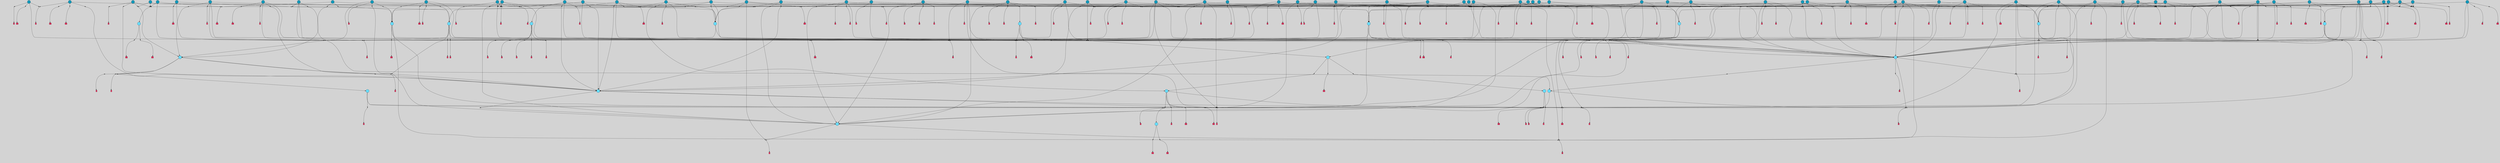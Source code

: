 // File exported with GEGELATI v1.3.1
// On the 2024-04-08 17:23:23
// With the File::TPGGraphDotExporter
digraph{
	graph[pad = "0.212, 0.055" bgcolor = lightgray]
	node[shape=circle style = filled label = ""]
		T3 [fillcolor="#66ddff"]
		T4 [fillcolor="#66ddff"]
		T7 [fillcolor="#66ddff"]
		T9 [fillcolor="#66ddff"]
		T11 [fillcolor="#66ddff"]
		T24 [fillcolor="#66ddff"]
		T54 [fillcolor="#66ddff"]
		T82 [fillcolor="#66ddff"]
		T111 [fillcolor="#66ddff"]
		T129 [fillcolor="#66ddff"]
		T164 [fillcolor="#66ddff"]
		T207 [fillcolor="#66ddff"]
		T249 [fillcolor="#1199bb"]
		T263 [fillcolor="#1199bb"]
		T267 [fillcolor="#66ddff"]
		T20 [fillcolor="#66ddff"]
		T321 [fillcolor="#66ddff"]
		T322 [fillcolor="#66ddff"]
		T323 [fillcolor="#66ddff"]
		T327 [fillcolor="#1199bb"]
		T388 [fillcolor="#1199bb"]
		T389 [fillcolor="#1199bb"]
		T399 [fillcolor="#1199bb"]
		T413 [fillcolor="#1199bb"]
		T421 [fillcolor="#1199bb"]
		T428 [fillcolor="#1199bb"]
		T438 [fillcolor="#1199bb"]
		T450 [fillcolor="#1199bb"]
		T454 [fillcolor="#1199bb"]
		T458 [fillcolor="#1199bb"]
		T462 [fillcolor="#1199bb"]
		T463 [fillcolor="#1199bb"]
		T473 [fillcolor="#1199bb"]
		T489 [fillcolor="#1199bb"]
		T436 [fillcolor="#1199bb"]
		T493 [fillcolor="#1199bb"]
		T495 [fillcolor="#1199bb"]
		T505 [fillcolor="#66ddff"]
		T506 [fillcolor="#1199bb"]
		T515 [fillcolor="#1199bb"]
		T523 [fillcolor="#1199bb"]
		T526 [fillcolor="#1199bb"]
		T534 [fillcolor="#1199bb"]
		T538 [fillcolor="#66ddff"]
		T544 [fillcolor="#1199bb"]
		T545 [fillcolor="#1199bb"]
		T550 [fillcolor="#1199bb"]
		T554 [fillcolor="#1199bb"]
		T555 [fillcolor="#1199bb"]
		T558 [fillcolor="#1199bb"]
		T560 [fillcolor="#1199bb"]
		T565 [fillcolor="#66ddff"]
		T567 [fillcolor="#1199bb"]
		T569 [fillcolor="#1199bb"]
		T577 [fillcolor="#1199bb"]
		T578 [fillcolor="#1199bb"]
		T580 [fillcolor="#1199bb"]
		T581 [fillcolor="#1199bb"]
		T582 [fillcolor="#1199bb"]
		T584 [fillcolor="#1199bb"]
		T586 [fillcolor="#1199bb"]
		T587 [fillcolor="#1199bb"]
		T588 [fillcolor="#1199bb"]
		T590 [fillcolor="#1199bb"]
		T591 [fillcolor="#1199bb"]
		T592 [fillcolor="#1199bb"]
		T521 [fillcolor="#1199bb"]
		T593 [fillcolor="#1199bb"]
		T594 [fillcolor="#1199bb"]
		T595 [fillcolor="#1199bb"]
		T596 [fillcolor="#1199bb"]
		T597 [fillcolor="#1199bb"]
		T598 [fillcolor="#1199bb"]
		T599 [fillcolor="#1199bb"]
		T600 [fillcolor="#1199bb"]
		T601 [fillcolor="#1199bb"]
		T602 [fillcolor="#1199bb"]
		T603 [fillcolor="#1199bb"]
		T604 [fillcolor="#1199bb"]
		T605 [fillcolor="#1199bb"]
		T606 [fillcolor="#1199bb"]
		T607 [fillcolor="#1199bb"]
		T608 [fillcolor="#1199bb"]
		T609 [fillcolor="#1199bb"]
		T531 [fillcolor="#1199bb"]
		T610 [fillcolor="#1199bb"]
		T614 [fillcolor="#1199bb"]
		T615 [fillcolor="#1199bb"]
		T616 [fillcolor="#1199bb"]
		T617 [fillcolor="#1199bb"]
		T618 [fillcolor="#1199bb"]
		T619 [fillcolor="#1199bb"]
		T620 [fillcolor="#1199bb"]
		T621 [fillcolor="#1199bb"]
		T622 [fillcolor="#1199bb"]
		P7291 [fillcolor="#cccccc" shape=point] //6|
		I7291 [shape=box style=invis label="6|1&2|6#1|7&#92;n10|7&2|0#1|5&#92;n9|4&0|1#2|2&#92;n8|6&0|0#1|0&#92;n"]
		P7291 -> I7291[style=invis]
		A5326 [fillcolor="#ff3366" shape=box margin=0.03 width=0 height=0 label="3"]
		T3 -> P7291 -> A5326
		P7292 [fillcolor="#cccccc" shape=point] //3|
		I7292 [shape=box style=invis label="7|6&2|4#0|2&#92;n10|3&2|7#1|4&#92;n11|6&0|4#0|1&#92;n7|1&0|0#2|6&#92;n7|6&0|3#2|6&#92;n4|0&2|6#0|1&#92;n4|4&2|5#0|2&#92;n4|6&0|4#2|7&#92;n10|0&2|3#1|5&#92;n2|6&0|5#0|2&#92;n1|0&2|3#0|7&#92;n1|6&2|0#0|5&#92;n6|2&0|1#0|7&#92;n9|2&0|3#2|7&#92;n5|3&0|6#0|6&#92;n1|7&2|5#2|3&#92;n8|1&2|7#0|6&#92;n1|0&2|5#2|1&#92;n7|1&2|2#2|5&#92;n7|4&2|6#0|3&#92;n"]
		P7292 -> I7292[style=invis]
		A5327 [fillcolor="#ff3366" shape=box margin=0.03 width=0 height=0 label="4"]
		T3 -> P7292 -> A5327
		P7293 [fillcolor="#cccccc" shape=point] //7|
		I7293 [shape=box style=invis label="0|2&2|4#2|6&#92;n5|3&0|6#0|1&#92;n4|7&2|6#0|5&#92;n7|6&0|7#0|5&#92;n10|7&2|2#1|1&#92;n"]
		P7293 -> I7293[style=invis]
		A5328 [fillcolor="#ff3366" shape=box margin=0.03 width=0 height=0 label="4"]
		T4 -> P7293 -> A5328
		P7294 [fillcolor="#cccccc" shape=point] //0|
		I7294 [shape=box style=invis label="2|5&0|1#0|6&#92;n6|1&2|2#2|7&#92;n8|0&0|3#1|4&#92;n4|3&2|5#2|4&#92;n8|1&2|4#0|0&#92;n6|6&0|1#2|6&#92;n11|7&2|4#2|5&#92;n6|2&2|4#0|2&#92;n8|5&2|4#2|4&#92;n2|1&2|1#2|2&#92;n2|7&2|5#2|6&#92;n9|7&0|5#0|4&#92;n1|2&0|5#2|6&#92;n4|2&2|3#2|7&#92;n3|3&2|1#0|2&#92;n"]
		P7294 -> I7294[style=invis]
		A5329 [fillcolor="#ff3366" shape=box margin=0.03 width=0 height=0 label="5"]
		T4 -> P7294 -> A5329
		P7295 [fillcolor="#cccccc" shape=point] //-3|
		I7295 [shape=box style=invis label="1|6&2|7#0|7&#92;n10|2&0|7#1|3&#92;n9|6&2|7#2|2&#92;n5|3&0|7#0|7&#92;n1|6&2|3#0|0&#92;n2|3&2|3#2|2&#92;n5|1&2|6#0|6&#92;n"]
		P7295 -> I7295[style=invis]
		A5330 [fillcolor="#ff3366" shape=box margin=0.03 width=0 height=0 label="7"]
		T7 -> P7295 -> A5330
		P7296 [fillcolor="#cccccc" shape=point] //5|
		I7296 [shape=box style=invis label="0|5&2|3#0|1&#92;n0|6&2|1#2|4&#92;n6|2&2|6#0|7&#92;n7|4&0|3#0|1&#92;n5|4&0|7#1|6&#92;n9|1&0|5#2|2&#92;n6|3&2|3#1|7&#92;n11|7&2|4#1|6&#92;n2|5&0|1#0|0&#92;n4|7&0|0#0|2&#92;n6|2&0|6#0|0&#92;n2|1&2|6#2|4&#92;n10|0&2|0#1|0&#92;n6|6&2|4#0|6&#92;n"]
		P7296 -> I7296[style=invis]
		A5331 [fillcolor="#ff3366" shape=box margin=0.03 width=0 height=0 label="8"]
		T7 -> P7296 -> A5331
		P7297 [fillcolor="#cccccc" shape=point] //-6|
		I7297 [shape=box style=invis label="11|1&0|7#2|0&#92;n10|4&0|1#1|0&#92;n4|3&2|4#2|1&#92;n0|5&2|0#0|0&#92;n6|1&0|0#0|3&#92;n8|2&2|0#0|4&#92;n11|4&2|0#1|6&#92;n7|0&2|6#2|3&#92;n5|3&2|6#2|0&#92;n2|0&2|0#0|4&#92;n"]
		P7297 -> I7297[style=invis]
		A5332 [fillcolor="#ff3366" shape=box margin=0.03 width=0 height=0 label="9"]
		T9 -> P7297 -> A5332
		P7298 [fillcolor="#cccccc" shape=point] //2|
		I7298 [shape=box style=invis label="6|3&2|7#1|4&#92;n8|6&0|0#2|5&#92;n2|1&0|2#0|3&#92;n8|7&0|6#0|4&#92;n2|1&2|0#0|1&#92;n0|0&2|2#2|3&#92;n6|6&0|7#2|1&#92;n6|1&0|7#2|6&#92;n5|4&2|7#0|4&#92;n0|3&0|4#2|0&#92;n11|0&2|0#2|5&#92;n4|5&2|5#2|4&#92;n5|7&0|6#0|4&#92;n9|7&2|5#0|3&#92;n5|4&2|1#0|3&#92;n5|3&0|1#1|7&#92;n0|4&0|3#2|5&#92;n"]
		P7298 -> I7298[style=invis]
		A5333 [fillcolor="#ff3366" shape=box margin=0.03 width=0 height=0 label="10"]
		T9 -> P7298 -> A5333
		P7299 [fillcolor="#cccccc" shape=point] //6|
		I7299 [shape=box style=invis label="3|0&2|7#2|2&#92;n3|2&0|4#2|5&#92;n5|1&0|2#1|0&#92;n8|7&0|1#2|0&#92;n8|5&0|3#0|6&#92;n0|2&0|2#2|3&#92;n1|5&2|5#0|5&#92;n5|6&0|6#0|7&#92;n6|7&0|0#2|6&#92;n1|2&2|3#0|0&#92;n7|7&2|3#0|4&#92;n0|7&2|7#0|6&#92;n1|0&2|2#2|7&#92;n4|4&0|1#0|0&#92;n"]
		P7299 -> I7299[style=invis]
		A5334 [fillcolor="#ff3366" shape=box margin=0.03 width=0 height=0 label="11"]
		T11 -> P7299 -> A5334
		P7300 [fillcolor="#cccccc" shape=point] //-4|
		I7300 [shape=box style=invis label="4|1&0|4#2|6&#92;n1|2&2|2#2|0&#92;n1|2&2|0#0|6&#92;n8|4&2|3#2|5&#92;n5|5&2|1#1|0&#92;n"]
		P7300 -> I7300[style=invis]
		A5335 [fillcolor="#ff3366" shape=box margin=0.03 width=0 height=0 label="12"]
		T11 -> P7300 -> A5335
		P7301 [fillcolor="#cccccc" shape=point] //-3|
		I7301 [shape=box style=invis label="8|1&2|3#0|5&#92;n0|6&0|5#0|5&#92;n3|7&2|1#0|6&#92;n3|5&0|1#0|0&#92;n9|5&2|0#0|4&#92;n3|5&0|2#0|3&#92;n10|6&2|4#1|0&#92;n9|4&2|7#2|6&#92;n1|7&2|5#2|2&#92;n"]
		P7301 -> I7301[style=invis]
		A5336 [fillcolor="#ff3366" shape=box margin=0.03 width=0 height=0 label="5"]
		T4 -> P7301 -> A5336
		P7302 [fillcolor="#cccccc" shape=point] //1|
		I7302 [shape=box style=invis label="5|1&0|6#2|7&#92;n2|4&0|4#2|2&#92;n0|6&0|5#0|4&#92;n10|6&2|5#1|6&#92;n9|3&0|1#1|7&#92;n10|3&2|2#1|0&#92;n5|0&0|0#2|1&#92;n11|3&2|3#1|5&#92;n10|3&0|1#1|0&#92;n2|4&0|1#0|1&#92;n0|2&0|3#2|4&#92;n9|2&2|1#2|5&#92;n11|7&2|6#2|6&#92;n"]
		P7302 -> I7302[style=invis]
		T24 -> P7302 -> T7
		P7303 [fillcolor="#cccccc" shape=point] //5|
		I7303 [shape=box style=invis label="3|0&2|0#0|1&#92;n3|0&0|7#0|1&#92;n5|3&0|2#2|6&#92;n4|4&2|4#2|6&#92;n11|2&0|7#1|6&#92;n2|7&2|2#2|5&#92;n9|3&2|6#2|7&#92;n7|7&0|0#0|4&#92;n6|1&2|4#2|3&#92;n5|4&2|0#1|6&#92;n1|3&0|7#0|4&#92;n"]
		P7303 -> I7303[style=invis]
		A5337 [fillcolor="#ff3366" shape=box margin=0.03 width=0 height=0 label="7"]
		T24 -> P7303 -> A5337
		P7304 [fillcolor="#cccccc" shape=point] //-2|
		I7304 [shape=box style=invis label="4|1&0|4#0|3&#92;n4|2&0|5#2|0&#92;n5|5&2|6#0|5&#92;n1|4&0|1#0|2&#92;n6|3&2|7#1|5&#92;n0|4&2|0#0|3&#92;n8|5&2|5#1|2&#92;n10|7&2|7#1|1&#92;n3|4&0|0#2|1&#92;n3|6&2|5#2|5&#92;n8|3&0|1#0|7&#92;n10|0&2|7#1|3&#92;n4|1&2|4#0|1&#92;n9|3&2|0#0|4&#92;n3|6&2|0#0|4&#92;n1|2&0|6#2|1&#92;n4|0&2|1#2|2&#92;n"]
		P7304 -> I7304[style=invis]
		A5338 [fillcolor="#ff3366" shape=box margin=0.03 width=0 height=0 label="14"]
		T24 -> P7304 -> A5338
		P7305 [fillcolor="#cccccc" shape=point] //8|
		I7305 [shape=box style=invis label="9|0&0|1#2|0&#92;n10|1&2|5#1|4&#92;n8|2&2|6#0|4&#92;n2|4&2|5#2|3&#92;n4|2&2|2#0|2&#92;n7|5&0|2#0|0&#92;n8|2&2|1#1|3&#92;n8|7&0|7#2|1&#92;n1|1&0|0#0|7&#92;n5|6&2|5#1|0&#92;n6|6&2|5#0|0&#92;n11|4&0|3#2|6&#92;n4|2&2|4#0|7&#92;n5|6&0|1#2|0&#92;n11|3&0|2#0|7&#92;n"]
		P7305 -> I7305[style=invis]
		A5339 [fillcolor="#ff3366" shape=box margin=0.03 width=0 height=0 label="6"]
		T54 -> P7305 -> A5339
		T54 -> P7303
		P7306 [fillcolor="#cccccc" shape=point] //-10|
		I7306 [shape=box style=invis label="3|6&0|0#0|4&#92;n4|1&2|4#0|1&#92;n5|1&0|1#0|4&#92;n5|5&2|6#0|5&#92;n6|5&0|6#0|3&#92;n11|1&2|0#0|1&#92;n0|7&2|0#0|3&#92;n1|2&0|6#0|1&#92;n8|0&0|4#2|0&#92;n0|4&0|7#2|7&#92;n7|0&2|7#1|3&#92;n3|1&0|5#2|5&#92;n5|1&0|4#0|3&#92;n2|2&0|2#0|0&#92;n8|3&0|1#0|7&#92;n3|0&0|3#0|5&#92;n7|2&0|5#2|0&#92;n6|3&2|7#1|5&#92;n4|7&2|7#2|1&#92;n"]
		P7306 -> I7306[style=invis]
		A5340 [fillcolor="#ff3366" shape=box margin=0.03 width=0 height=0 label="14"]
		T54 -> P7306 -> A5340
		T54 -> P7296
		P7307 [fillcolor="#cccccc" shape=point] //6|
		I7307 [shape=box style=invis label="7|0&2|5#1|2&#92;n10|6&2|1#1|3&#92;n7|5&0|2#0|7&#92;n10|7&0|1#1|5&#92;n4|6&2|5#0|5&#92;n4|4&0|7#2|7&#92;n"]
		P7307 -> I7307[style=invis]
		A5341 [fillcolor="#ff3366" shape=box margin=0.03 width=0 height=0 label="7"]
		T82 -> P7307 -> A5341
		P7308 [fillcolor="#cccccc" shape=point] //6|
		I7308 [shape=box style=invis label="0|5&2|3#0|1&#92;n0|6&2|1#2|4&#92;n9|1&0|5#2|2&#92;n7|4&0|3#0|1&#92;n5|4&0|7#1|6&#92;n2|5&0|1#0|0&#92;n6|3&2|3#1|7&#92;n11|7&2|4#1|6&#92;n6|2&2|6#0|1&#92;n4|7&0|0#0|2&#92;n6|2&0|6#0|0&#92;n9|1&2|6#2|4&#92;n10|0&2|0#1|0&#92;n6|6&2|4#0|6&#92;n"]
		P7308 -> I7308[style=invis]
		A5342 [fillcolor="#ff3366" shape=box margin=0.03 width=0 height=0 label="8"]
		T82 -> P7308 -> A5342
		T82 -> P7297
		P7309 [fillcolor="#cccccc" shape=point] //-5|
		I7309 [shape=box style=invis label="0|0&2|3#0|2&#92;n10|5&0|6#1|3&#92;n7|3&0|6#2|3&#92;n3|4&0|6#0|6&#92;n10|5&0|2#1|1&#92;n5|0&0|1#0|3&#92;n6|6&2|5#1|5&#92;n7|4&0|2#1|7&#92;n5|7&0|1#2|5&#92;n1|5&0|0#0|3&#92;n7|5&2|1#2|6&#92;n9|0&0|2#0|0&#92;n4|0&2|4#0|0&#92;n4|6&0|0#2|3&#92;n3|1&0|6#2|5&#92;n7|7&2|1#2|3&#92;n9|4&2|2#0|6&#92;n"]
		P7309 -> I7309[style=invis]
		T111 -> P7309 -> T9
		P7310 [fillcolor="#cccccc" shape=point] //7|
		I7310 [shape=box style=invis label="7|4&2|1#2|0&#92;n4|1&2|4#2|3&#92;n5|0&2|0#2|2&#92;n6|1&2|4#2|6&#92;n"]
		P7310 -> I7310[style=invis]
		A5343 [fillcolor="#ff3366" shape=box margin=0.03 width=0 height=0 label="9"]
		T111 -> P7310 -> A5343
		P7311 [fillcolor="#cccccc" shape=point] //2|
		I7311 [shape=box style=invis label="3|0&2|0#0|1&#92;n11|2&0|7#1|6&#92;n8|7&2|4#0|5&#92;n5|3&0|2#2|6&#92;n4|4&2|4#2|6&#92;n3|0&0|7#0|1&#92;n2|7&2|2#2|5&#92;n9|3&2|6#2|7&#92;n7|7&0|0#0|4&#92;n6|1&2|4#1|3&#92;n5|4&2|0#1|6&#92;n1|3&0|7#0|4&#92;n"]
		P7311 -> I7311[style=invis]
		A5344 [fillcolor="#ff3366" shape=box margin=0.03 width=0 height=0 label="7"]
		T111 -> P7311 -> A5344
		T111 -> P7297
		T129 -> P7305
		T129 -> P7303
		P7312 [fillcolor="#cccccc" shape=point] //10|
		I7312 [shape=box style=invis label="4|5&2|7#2|1&#92;n1|7&2|3#0|6&#92;n3|5&2|2#0|3&#92;n10|3&0|7#1|4&#92;n7|1&0|4#2|6&#92;n10|2&0|3#1|7&#92;n9|5&2|0#0|4&#92;n4|0&0|3#2|7&#92;n11|4&2|6#1|2&#92;n5|4&2|7#0|2&#92;n2|6&2|4#0|0&#92;n6|5&0|7#2|1&#92;n5|3&2|3#1|6&#92;n10|7&2|0#1|2&#92;n"]
		P7312 -> I7312[style=invis]
		A5345 [fillcolor="#ff3366" shape=box margin=0.03 width=0 height=0 label="5"]
		T129 -> P7312 -> A5345
		P7313 [fillcolor="#cccccc" shape=point] //5|
		I7313 [shape=box style=invis label="9|4&2|3#1|3&#92;n0|4&2|4#0|5&#92;n6|1&2|6#2|5&#92;n4|0&0|5#2|0&#92;n"]
		P7313 -> I7313[style=invis]
		A5346 [fillcolor="#ff3366" shape=box margin=0.03 width=0 height=0 label="7"]
		T129 -> P7313 -> A5346
		P7314 [fillcolor="#cccccc" shape=point] //6|
		I7314 [shape=box style=invis label="9|4&2|7#0|6&#92;n8|4&0|1#1|0&#92;n1|3&0|0#2|1&#92;n2|4&0|6#2|2&#92;n5|1&2|5#0|7&#92;n3|0&0|3#2|6&#92;n2|2&2|6#0|2&#92;n8|4&0|4#2|2&#92;n5|1&2|4#0|3&#92;n9|4&0|6#0|6&#92;n5|0&2|2#1|5&#92;n11|7&0|0#1|1&#92;n0|4&0|3#0|3&#92;n7|7&2|4#2|5&#92;n1|5&0|1#2|1&#92;n"]
		P7314 -> I7314[style=invis]
		A5347 [fillcolor="#ff3366" shape=box margin=0.03 width=0 height=0 label="1"]
		T129 -> P7314 -> A5347
		T164 -> P7294
		P7315 [fillcolor="#cccccc" shape=point] //-1|
		I7315 [shape=box style=invis label="6|4&0|4#2|4&#92;n4|5&2|5#2|4&#92;n9|7&2|5#0|3&#92;n3|7&2|6#0|6&#92;n8|7&0|6#0|4&#92;n2|1&2|0#0|1&#92;n8|6&0|0#2|5&#92;n2|1&0|2#0|3&#92;n6|1&0|7#2|6&#92;n6|3&0|1#1|6&#92;n5|4&2|7#0|4&#92;n0|7&0|4#2|0&#92;n11|0&2|0#2|5&#92;n3|7&2|0#2|7&#92;n8|3&2|7#1|4&#92;n5|7&0|6#0|4&#92;n0|0&2|3#2|3&#92;n5|4&2|1#0|3&#92;n0|4&0|3#2|5&#92;n"]
		P7315 -> I7315[style=invis]
		A5348 [fillcolor="#ff3366" shape=box margin=0.03 width=0 height=0 label="10"]
		T164 -> P7315 -> A5348
		P7316 [fillcolor="#cccccc" shape=point] //-7|
		I7316 [shape=box style=invis label="6|1&0|2#0|3&#92;n1|2&0|1#2|0&#92;n10|3&2|2#1|1&#92;n0|1&0|2#0|7&#92;n4|6&2|7#2|4&#92;n6|0&2|7#0|6&#92;n"]
		P7316 -> I7316[style=invis]
		A5349 [fillcolor="#ff3366" shape=box margin=0.03 width=0 height=0 label="7"]
		T164 -> P7316 -> A5349
		P7317 [fillcolor="#cccccc" shape=point] //-6|
		I7317 [shape=box style=invis label="11|7&0|1#0|6&#92;n3|5&0|1#0|3&#92;n1|5&0|5#0|6&#92;n1|7&2|5#2|2&#92;n0|0&0|2#2|2&#92;n4|4&0|1#0|5&#92;n6|4&2|2#0|2&#92;n0|6&2|5#0|5&#92;n0|3&2|2#2|6&#92;n"]
		P7317 -> I7317[style=invis]
		A5350 [fillcolor="#ff3366" shape=box margin=0.03 width=0 height=0 label="5"]
		T164 -> P7317 -> A5350
		P7318 [fillcolor="#cccccc" shape=point] //4|
		I7318 [shape=box style=invis label="4|3&0|6#0|3&#92;n5|7&2|3#2|2&#92;n5|6&0|7#1|2&#92;n1|4&2|6#0|3&#92;n8|4&2|1#2|5&#92;n9|5&2|4#1|4&#92;n2|4&0|5#0|7&#92;n10|0&0|6#1|3&#92;n3|0&0|6#0|2&#92;n2|7&2|7#2|6&#92;n5|2&0|5#1|5&#92;n10|4&2|5#1|7&#92;n4|0&0|4#2|4&#92;n11|1&0|4#2|6&#92;n10|6&2|0#1|4&#92;n9|7&0|3#1|4&#92;n4|5&2|7#0|6&#92;n11|5&2|6#2|3&#92;n0|3&0|5#0|1&#92;n"]
		P7318 -> I7318[style=invis]
		A5351 [fillcolor="#ff3366" shape=box margin=0.03 width=0 height=0 label="13"]
		T164 -> P7318 -> A5351
		P7319 [fillcolor="#cccccc" shape=point] //7|
		I7319 [shape=box style=invis label="7|0&2|1#2|0&#92;n9|7&2|1#1|7&#92;n8|2&0|1#1|0&#92;n6|6&0|2#1|1&#92;n2|2&0|5#0|0&#92;n5|7&0|0#2|1&#92;n5|1&2|5#1|5&#92;n4|7&2|4#2|3&#92;n10|5&2|2#1|5&#92;n1|3&2|2#2|0&#92;n10|2&2|6#1|5&#92;n"]
		P7319 -> I7319[style=invis]
		A5352 [fillcolor="#ff3366" shape=box margin=0.03 width=0 height=0 label="1"]
		T207 -> P7319 -> A5352
		P7320 [fillcolor="#cccccc" shape=point] //-3|
		I7320 [shape=box style=invis label="3|7&0|0#0|2&#92;n11|5&0|1#1|1&#92;n4|1&0|6#2|6&#92;n4|0&0|1#0|5&#92;n"]
		P7320 -> I7320[style=invis]
		T207 -> P7320 -> T24
		P7321 [fillcolor="#cccccc" shape=point] //5|
		I7321 [shape=box style=invis label="8|1&2|6#0|6&#92;n3|0&0|7#0|1&#92;n11|3&0|2#2|6&#92;n4|4&2|4#2|6&#92;n11|2&0|7#1|6&#92;n2|7&2|2#2|5&#92;n7|7&0|0#0|4&#92;n6|1&2|4#2|3&#92;n5|4&2|0#1|6&#92;n3|0&2|0#0|1&#92;n1|3&0|7#0|4&#92;n"]
		P7321 -> I7321[style=invis]
		A5353 [fillcolor="#ff3366" shape=box margin=0.03 width=0 height=0 label="7"]
		T207 -> P7321 -> A5353
		P7322 [fillcolor="#cccccc" shape=point] //5|
		I7322 [shape=box style=invis label="10|4&2|6#1|2&#92;n8|4&0|1#1|0&#92;n0|4&2|6#0|0&#92;n8|4&2|5#2|1&#92;n7|5&2|5#1|0&#92;n3|6&0|6#2|2&#92;n1|7&0|7#0|5&#92;n2|0&0|7#2|4&#92;n9|4&2|6#2|7&#92;n2|6&2|2#0|0&#92;n11|7&2|7#0|7&#92;n5|5&0|0#0|1&#92;n10|1&0|0#1|0&#92;n7|3&0|1#2|5&#92;n9|2&2|7#1|5&#92;n9|0&2|5#1|2&#92;n1|6&2|4#2|2&#92;n3|3&2|2#0|7&#92;n1|6&2|0#0|0&#92;n6|4&2|6#1|0&#92;n"]
		P7322 -> I7322[style=invis]
		A5354 [fillcolor="#ff3366" shape=box margin=0.03 width=0 height=0 label="1"]
		T207 -> P7322 -> A5354
		P7323 [fillcolor="#cccccc" shape=point] //7|
		I7323 [shape=box style=invis label="6|1&2|6#2|7&#92;n7|0&2|4#2|3&#92;n3|3&0|7#0|6&#92;n5|4&0|2#2|4&#92;n8|5&2|6#2|7&#92;n0|0&2|3#0|3&#92;n5|4&2|4#2|6&#92;n"]
		P7323 -> I7323[style=invis]
		T207 -> P7323 -> T4
		P7324 [fillcolor="#cccccc" shape=point] //8|
		I7324 [shape=box style=invis label="5|4&2|1#1|0&#92;n3|0&0|3#2|0&#92;n3|7&2|2#0|6&#92;n6|6&0|2#2|4&#92;n0|0&0|2#0|6&#92;n"]
		P7324 -> I7324[style=invis]
		T249 -> P7324 -> T164
		P7325 [fillcolor="#cccccc" shape=point] //5|
		I7325 [shape=box style=invis label="3|0&2|0#2|1&#92;n3|0&0|7#0|1&#92;n5|3&0|2#2|6&#92;n4|4&2|4#2|6&#92;n5|4&2|0#1|6&#92;n2|7&2|2#2|5&#92;n1|3&0|7#0|4&#92;n11|6&2|2#0|7&#92;n7|7&0|0#0|4&#92;n6|1&2|4#2|3&#92;n11|0&0|7#1|6&#92;n9|3&2|6#2|7&#92;n"]
		P7325 -> I7325[style=invis]
		A5355 [fillcolor="#ff3366" shape=box margin=0.03 width=0 height=0 label="7"]
		T249 -> P7325 -> A5355
		P7326 [fillcolor="#cccccc" shape=point] //7|
		I7326 [shape=box style=invis label="7|4&2|7#0|4&#92;n4|6&0|1#2|5&#92;n2|1&2|3#0|0&#92;n4|3&2|0#0|1&#92;n0|0&2|7#2|7&#92;n7|7&0|5#2|3&#92;n5|0&2|1#2|2&#92;n10|0&0|4#1|2&#92;n4|4&0|7#0|0&#92;n6|7&0|2#0|1&#92;n1|4&2|5#0|4&#92;n"]
		P7326 -> I7326[style=invis]
		A5356 [fillcolor="#ff3366" shape=box margin=0.03 width=0 height=0 label="0"]
		T249 -> P7326 -> A5356
		T249 -> P7303
		P7327 [fillcolor="#cccccc" shape=point] //10|
		I7327 [shape=box style=invis label="6|1&2|4#2|3&#92;n3|0&0|7#0|1&#92;n5|3&0|2#2|6&#92;n4|4&0|4#2|6&#92;n5|4&2|0#1|6&#92;n10|5&0|6#1|5&#92;n2|5&2|1#2|2&#92;n1|3&0|7#0|4&#92;n3|0&2|0#0|1&#92;n11|2&0|5#1|6&#92;n9|3&2|6#2|7&#92;n7|7&0|0#0|4&#92;n"]
		P7327 -> I7327[style=invis]
		A5357 [fillcolor="#ff3366" shape=box margin=0.03 width=0 height=0 label="7"]
		T249 -> P7327 -> A5357
		P7328 [fillcolor="#cccccc" shape=point] //-2|
		I7328 [shape=box style=invis label="11|7&2|0#1|7&#92;n4|3&0|1#2|5&#92;n0|4&2|4#2|7&#92;n1|6&0|0#0|4&#92;n4|0&0|0#0|5&#92;n0|6&2|3#2|0&#92;n9|6&2|5#1|3&#92;n0|7&2|1#2|5&#92;n4|4&0|5#0|1&#92;n10|4&0|0#1|0&#92;n"]
		P7328 -> I7328[style=invis]
		A5358 [fillcolor="#ff3366" shape=box margin=0.03 width=0 height=0 label="12"]
		T263 -> P7328 -> A5358
		P7329 [fillcolor="#cccccc" shape=point] //-3|
		I7329 [shape=box style=invis label="7|2&2|4#0|2&#92;n4|1&2|6#0|1&#92;n11|6&0|4#0|1&#92;n7|1&0|0#2|6&#92;n6|2&0|1#0|7&#92;n10|3&2|7#1|4&#92;n3|5&2|3#0|1&#92;n4|4&2|5#0|2&#92;n4|6&0|4#2|7&#92;n2|5&0|5#0|2&#92;n10|0&2|3#1|4&#92;n0|1&2|7#0|6&#92;n7|6&0|3#2|6&#92;n1|3&0|6#2|0&#92;n5|3&0|6#0|6&#92;n1|4&2|5#2|3&#92;n1|6&2|0#0|5&#92;n9|2&0|3#2|7&#92;n7|1&2|2#2|5&#92;n"]
		P7329 -> I7329[style=invis]
		T263 -> P7329 -> T207
		P7330 [fillcolor="#cccccc" shape=point] //2|
		I7330 [shape=box style=invis label="4|1&0|4#2|6&#92;n5|5&2|1#1|0&#92;n1|0&2|0#0|6&#92;n8|4&2|3#2|5&#92;n"]
		P7330 -> I7330[style=invis]
		T263 -> P7330 -> T11
		T267 -> P7319
		T267 -> P7326
		T267 -> P7329
		P7331 [fillcolor="#cccccc" shape=point] //5|
		I7331 [shape=box style=invis label="1|6&2|7#0|7&#92;n9|2&2|7#2|3&#92;n10|2&0|7#1|3&#92;n0|0&2|7#2|2&#92;n1|6&2|3#0|0&#92;n2|3&2|3#2|2&#92;n"]
		P7331 -> I7331[style=invis]
		A5359 [fillcolor="#ff3366" shape=box margin=0.03 width=0 height=0 label="7"]
		T267 -> P7331 -> A5359
		P7332 [fillcolor="#cccccc" shape=point] //-6|
		I7332 [shape=box style=invis label="6|0&0|5#2|5&#92;n0|3&2|1#2|1&#92;n"]
		P7332 -> I7332[style=invis]
		A5360 [fillcolor="#ff3366" shape=box margin=0.03 width=0 height=0 label="3"]
		T267 -> P7332 -> A5360
		P7333 [fillcolor="#cccccc" shape=point] //-9|
		I7333 [shape=box style=invis label="2|0&2|0#2|1&#92;n4|4&2|4#2|6&#92;n9|1&0|3#1|7&#92;n5|3&0|2#2|6&#92;n2|7&2|2#2|5&#92;n5|4&2|0#1|6&#92;n3|0&0|7#0|1&#92;n1|3&0|7#0|4&#92;n11|6&2|2#0|7&#92;n7|7&0|0#0|4&#92;n11|0&0|7#1|6&#92;n9|3&2|6#2|7&#92;n"]
		P7333 -> I7333[style=invis]
		A5361 [fillcolor="#ff3366" shape=box margin=0.03 width=0 height=0 label="7"]
		T322 -> P7333 -> A5361
		P7334 [fillcolor="#cccccc" shape=point] //-4|
		I7334 [shape=box style=invis label="4|1&0|4#2|6&#92;n1|2&2|2#2|0&#92;n1|2&2|0#0|6&#92;n8|4&2|3#2|5&#92;n5|5&2|1#1|0&#92;n"]
		P7334 -> I7334[style=invis]
		A5362 [fillcolor="#ff3366" shape=box margin=0.03 width=0 height=0 label="12"]
		T321 -> P7334 -> A5362
		P7335 [fillcolor="#cccccc" shape=point] //6|
		I7335 [shape=box style=invis label="3|0&2|7#2|2&#92;n3|2&0|4#2|5&#92;n5|1&0|2#1|0&#92;n8|7&0|1#2|0&#92;n8|5&0|3#0|6&#92;n0|2&0|2#2|3&#92;n1|5&2|5#0|5&#92;n5|6&0|6#0|7&#92;n6|7&0|0#2|6&#92;n1|2&2|3#0|0&#92;n7|7&2|3#0|4&#92;n0|7&2|7#0|6&#92;n1|0&2|2#2|7&#92;n4|4&0|1#0|0&#92;n"]
		P7335 -> I7335[style=invis]
		A5363 [fillcolor="#ff3366" shape=box margin=0.03 width=0 height=0 label="11"]
		T321 -> P7335 -> A5363
		P7336 [fillcolor="#cccccc" shape=point] //2|
		I7336 [shape=box style=invis label="4|1&0|4#2|6&#92;n5|5&2|1#1|0&#92;n1|0&2|0#0|6&#92;n8|4&2|3#2|5&#92;n"]
		P7336 -> I7336[style=invis]
		T322 -> P7336 -> T321
		P7337 [fillcolor="#cccccc" shape=point] //8|
		I7337 [shape=box style=invis label="9|7&0|5#2|5&#92;n3|3&2|3#0|2&#92;n9|5&2|2#1|0&#92;n2|3&0|6#0|3&#92;n4|4&2|5#2|7&#92;n11|3&2|0#1|5&#92;n6|6&2|1#2|2&#92;n4|6&0|1#2|2&#92;n2|5&2|7#2|2&#92;n7|7&2|2#2|3&#92;n6|5&0|3#2|6&#92;n6|7&0|6#0|2&#92;n"]
		P7337 -> I7337[style=invis]
		A5364 [fillcolor="#ff3366" shape=box margin=0.03 width=0 height=0 label="14"]
		T322 -> P7337 -> A5364
		P7338 [fillcolor="#cccccc" shape=point] //4|
		I7338 [shape=box style=invis label="4|3&0|6#0|3&#92;n5|7&2|3#2|2&#92;n5|6&0|7#1|2&#92;n1|4&2|6#0|3&#92;n8|4&2|1#2|5&#92;n9|5&2|4#1|4&#92;n2|4&0|5#0|7&#92;n10|0&0|6#1|3&#92;n3|0&0|6#0|2&#92;n2|7&2|7#2|6&#92;n5|2&0|5#1|5&#92;n10|4&2|5#1|7&#92;n4|0&0|4#2|4&#92;n11|1&0|4#2|6&#92;n10|6&2|0#1|4&#92;n9|7&0|3#1|4&#92;n4|5&2|7#0|6&#92;n11|5&2|6#2|3&#92;n0|3&0|5#0|1&#92;n"]
		P7338 -> I7338[style=invis]
		A5365 [fillcolor="#ff3366" shape=box margin=0.03 width=0 height=0 label="13"]
		T322 -> P7338 -> A5365
		P7339 [fillcolor="#cccccc" shape=point] //-3|
		I7339 [shape=box style=invis label="4|5&0|0#0|0&#92;n4|7&0|0#0|2&#92;n0|6&2|1#2|4&#92;n9|1&0|5#2|2&#92;n10|0&2|0#1|0&#92;n6|6&2|4#0|6&#92;n2|5&0|1#0|0&#92;n6|3&2|3#1|7&#92;n11|7&2|4#1|6&#92;n6|2&2|6#0|1&#92;n6|2&0|0#0|0&#92;n9|1&2|6#2|4&#92;n10|4&0|3#1|1&#92;n5|4&2|7#1|6&#92;n"]
		P7339 -> I7339[style=invis]
		T323 -> P7339 -> T322
		P7340 [fillcolor="#cccccc" shape=point] //5|
		I7340 [shape=box style=invis label="0|5&2|3#0|1&#92;n0|6&2|1#2|4&#92;n6|2&2|6#0|7&#92;n7|4&0|3#0|1&#92;n5|4&0|7#1|6&#92;n9|1&0|5#2|2&#92;n6|3&2|3#1|7&#92;n11|7&2|4#1|6&#92;n2|5&0|1#0|0&#92;n4|7&0|0#0|2&#92;n6|2&0|6#0|0&#92;n2|1&2|6#2|4&#92;n10|0&2|0#1|0&#92;n6|6&2|4#0|6&#92;n"]
		P7340 -> I7340[style=invis]
		A5366 [fillcolor="#ff3366" shape=box margin=0.03 width=0 height=0 label="8"]
		T20 -> P7340 -> A5366
		P7341 [fillcolor="#cccccc" shape=point] //-3|
		I7341 [shape=box style=invis label="1|6&2|7#0|7&#92;n10|2&0|7#1|3&#92;n9|6&2|7#2|2&#92;n5|3&0|7#0|7&#92;n1|6&2|3#0|0&#92;n2|3&2|3#2|2&#92;n5|1&2|6#0|6&#92;n"]
		P7341 -> I7341[style=invis]
		A5367 [fillcolor="#ff3366" shape=box margin=0.03 width=0 height=0 label="7"]
		T20 -> P7341 -> A5367
		P7342 [fillcolor="#cccccc" shape=point] //1|
		I7342 [shape=box style=invis label="0|4&0|1#0|1&#92;n10|5&2|5#1|6&#92;n7|7&2|5#2|2&#92;n9|5&0|7#2|7&#92;n8|4&0|3#2|7&#92;n11|0&2|3#0|5&#92;n7|0&0|0#0|1&#92;n4|2&0|4#0|5&#92;n5|1&0|6#2|7&#92;n11|3&0|7#1|3&#92;n"]
		P7342 -> I7342[style=invis]
		T323 -> P7342 -> T20
		P7343 [fillcolor="#cccccc" shape=point] //-8|
		I7343 [shape=box style=invis label="7|5&0|4#2|4&#92;n"]
		P7343 -> I7343[style=invis]
		A5368 [fillcolor="#ff3366" shape=box margin=0.03 width=0 height=0 label="3"]
		T322 -> P7343 -> A5368
		P7344 [fillcolor="#cccccc" shape=point] //4|
		I7344 [shape=box style=invis label="4|3&0|6#0|3&#92;n5|7&2|3#2|2&#92;n5|6&0|7#1|2&#92;n1|4&2|6#0|3&#92;n8|4&2|1#2|5&#92;n9|5&2|4#1|4&#92;n2|4&0|5#0|7&#92;n10|0&0|6#1|3&#92;n3|0&0|6#0|2&#92;n2|7&2|7#2|6&#92;n5|2&0|5#1|5&#92;n10|4&2|5#1|7&#92;n4|0&0|4#2|4&#92;n11|1&0|4#2|6&#92;n10|6&2|0#1|4&#92;n9|7&0|3#1|4&#92;n4|5&2|7#0|6&#92;n11|5&2|6#2|3&#92;n0|3&0|5#0|1&#92;n"]
		P7344 -> I7344[style=invis]
		A5369 [fillcolor="#ff3366" shape=box margin=0.03 width=0 height=0 label="13"]
		T323 -> P7344 -> A5369
		P7345 [fillcolor="#cccccc" shape=point] //-7|
		I7345 [shape=box style=invis label="11|7&2|0#0|1&#92;n1|6&0|5#0|3&#92;n2|4&0|0#0|4&#92;n5|0&0|7#2|7&#92;n"]
		P7345 -> I7345[style=invis]
		T327 -> P7345 -> T164
		T327 -> P7325
		P7346 [fillcolor="#cccccc" shape=point] //-1|
		I7346 [shape=box style=invis label="11|7&2|0#1|7&#92;n1|5&2|4#2|4&#92;n4|3&0|1#0|5&#92;n1|6&0|0#0|4&#92;n8|6&2|4#0|0&#92;n4|0&0|0#0|5&#92;n10|4&2|0#1|0&#92;n9|6&2|5#1|3&#92;n0|7&2|1#0|5&#92;n0|6&2|3#2|0&#92;n4|4&0|5#0|1&#92;n"]
		P7346 -> I7346[style=invis]
		A5370 [fillcolor="#ff3366" shape=box margin=0.03 width=0 height=0 label="12"]
		T327 -> P7346 -> A5370
		P7347 [fillcolor="#cccccc" shape=point] //3|
		I7347 [shape=box style=invis label="7|2&0|2#2|4&#92;n0|4&0|6#2|7&#92;n9|0&0|1#2|2&#92;n8|6&0|0#1|0&#92;n"]
		P7347 -> I7347[style=invis]
		A5371 [fillcolor="#ff3366" shape=box margin=0.03 width=0 height=0 label="3"]
		T327 -> P7347 -> A5371
		P7348 [fillcolor="#cccccc" shape=point] //-5|
		I7348 [shape=box style=invis label="10|3&2|7#1|1&#92;n6|0&0|1#0|3&#92;n"]
		P7348 -> I7348[style=invis]
		A5372 [fillcolor="#ff3366" shape=box margin=0.03 width=0 height=0 label="7"]
		T327 -> P7348 -> A5372
		T388 -> P7329
		P7349 [fillcolor="#cccccc" shape=point] //-9|
		I7349 [shape=box style=invis label="4|2&0|7#2|0&#92;n0|2&2|7#2|7&#92;n4|0&0|4#2|2&#92;n7|4&2|7#0|4&#92;n6|1&0|1#2|1&#92;n2|0&2|2#2|5&#92;n10|7&2|5#1|3&#92;n1|4&2|5#0|5&#92;n4|1&0|1#0|6&#92;n4|0&2|1#2|7&#92;n1|1&0|1#2|4&#92;n"]
		P7349 -> I7349[style=invis]
		T388 -> P7349 -> T267
		P7350 [fillcolor="#cccccc" shape=point] //8|
		I7350 [shape=box style=invis label="9|7&0|5#2|5&#92;n3|3&2|3#0|2&#92;n9|5&2|2#1|0&#92;n2|3&0|6#0|3&#92;n4|4&2|5#2|7&#92;n11|3&2|0#1|5&#92;n6|6&2|1#2|2&#92;n4|6&0|1#2|2&#92;n2|5&2|7#2|2&#92;n7|7&2|2#2|3&#92;n6|5&0|3#2|6&#92;n6|7&0|6#0|2&#92;n"]
		P7350 -> I7350[style=invis]
		A5373 [fillcolor="#ff3366" shape=box margin=0.03 width=0 height=0 label="14"]
		T388 -> P7350 -> A5373
		T389 -> P7346
		P7351 [fillcolor="#cccccc" shape=point] //0|
		I7351 [shape=box style=invis label="0|4&2|3#2|4&#92;n8|1&2|4#0|1&#92;n10|5&2|6#1|2&#92;n4|7&0|0#0|3&#92;n5|3&2|7#0|3&#92;n0|3&0|7#2|1&#92;n10|5&2|0#1|6&#92;n9|4&2|7#0|4&#92;n5|7&0|0#0|4&#92;n5|0&2|5#1|0&#92;n6|3&0|2#1|5&#92;n"]
		P7351 -> I7351[style=invis]
		T389 -> P7351 -> T54
		P7352 [fillcolor="#cccccc" shape=point] //3|
		I7352 [shape=box style=invis label="9|0&0|1#2|2&#92;n8|6&0|0#1|0&#92;n8|2&0|2#2|4&#92;n3|5&0|1#0|5&#92;n0|0&0|6#2|7&#92;n"]
		P7352 -> I7352[style=invis]
		A5374 [fillcolor="#ff3366" shape=box margin=0.03 width=0 height=0 label="3"]
		T389 -> P7352 -> A5374
		T389 -> P7295
		P7353 [fillcolor="#cccccc" shape=point] //9|
		I7353 [shape=box style=invis label="4|3&0|6#0|3&#92;n5|7&2|3#2|2&#92;n5|6&0|7#1|2&#92;n1|4&2|6#0|3&#92;n8|4&2|1#2|5&#92;n9|5&2|4#2|4&#92;n2|4&0|5#0|7&#92;n11|1&0|4#2|7&#92;n3|0&0|6#0|2&#92;n2|7&2|7#2|6&#92;n5|2&0|5#1|5&#92;n10|4&2|5#1|7&#92;n10|0&0|6#1|3&#92;n4|0&0|4#2|4&#92;n10|6&2|0#1|4&#92;n9|7&0|3#1|4&#92;n4|5&2|7#0|6&#92;n11|5&2|6#2|3&#92;n0|3&0|5#0|1&#92;n"]
		P7353 -> I7353[style=invis]
		T389 -> P7353 -> T3
		T399 -> P7326
		P7354 [fillcolor="#cccccc" shape=point] //-6|
		I7354 [shape=box style=invis label="0|5&2|3#0|1&#92;n0|6&2|1#2|4&#92;n5|4&0|7#1|6&#92;n9|0&2|7#1|1&#92;n7|4&0|3#0|1&#92;n11|7&2|4#1|6&#92;n9|1&0|5#2|2&#92;n6|2&2|6#0|7&#92;n2|7&0|1#0|0&#92;n4|7&0|0#0|2&#92;n6|2&0|6#0|0&#92;n2|1&2|6#2|4&#92;n10|0&0|0#1|0&#92;n6|6&2|4#0|6&#92;n"]
		P7354 -> I7354[style=invis]
		T399 -> P7354 -> T129
		T399 -> P7303
		P7355 [fillcolor="#cccccc" shape=point] //-6|
		I7355 [shape=box style=invis label="6|1&2|7#0|1&#92;n10|4&0|0#1|1&#92;n11|0&2|4#0|6&#92;n7|7&2|2#2|2&#92;n2|0&2|5#0|0&#92;n9|2&2|1#2|7&#92;n7|2&2|0#1|5&#92;n0|2&2|7#2|5&#92;n7|2&2|4#2|5&#92;n1|1&2|7#0|6&#92;n3|4&2|2#0|3&#92;n7|4&2|0#2|1&#92;n"]
		P7355 -> I7355[style=invis]
		T399 -> P7355 -> T111
		P7356 [fillcolor="#cccccc" shape=point] //-10|
		I7356 [shape=box style=invis label="11|0&2|2#1|1&#92;n4|4&0|4#2|6&#92;n4|0&0|6#2|2&#92;n3|3&0|7#2|7&#92;n1|4&0|4#0|5&#92;n10|4&2|1#1|2&#92;n5|2&0|2#2|6&#92;n11|0&0|7#1|6&#92;n3|0&2|0#2|1&#92;n6|0&2|4#0|4&#92;n9|4&0|5#2|3&#92;n5|6&0|7#0|1&#92;n7|7&0|0#0|4&#92;n6|4&0|6#0|0&#92;n10|1&2|2#1|6&#92;n9|3&2|3#2|2&#92;n"]
		P7356 -> I7356[style=invis]
		A5375 [fillcolor="#ff3366" shape=box margin=0.03 width=0 height=0 label="7"]
		T413 -> P7356 -> A5375
		P7357 [fillcolor="#cccccc" shape=point] //-6|
		I7357 [shape=box style=invis label="6|4&0|4#2|0&#92;n11|1&2|2#1|4&#92;n6|5&2|5#2|4&#92;n2|1&2|0#0|1&#92;n0|4&0|4#2|5&#92;n2|1&0|2#0|3&#92;n5|6&2|1#0|3&#92;n9|7&2|5#0|3&#92;n0|4&0|2#0|0&#92;n8|7&0|6#0|4&#92;n11|0&2|3#2|3&#92;n2|4&0|3#0|2&#92;n3|7&2|0#2|0&#92;n11|0&2|0#2|5&#92;n8|0&0|5#0|6&#92;n7|2&2|7#0|2&#92;n3|7&2|6#0|6&#92;n"]
		P7357 -> I7357[style=invis]
		A5376 [fillcolor="#ff3366" shape=box margin=0.03 width=0 height=0 label="10"]
		T413 -> P7357 -> A5376
		T413 -> P7318
		T413 -> P7329
		P7358 [fillcolor="#cccccc" shape=point] //2|
		I7358 [shape=box style=invis label="0|2&2|1#0|5&#92;n10|0&2|1#1|0&#92;n4|4&2|0#0|0&#92;n"]
		P7358 -> I7358[style=invis]
		T413 -> P7358 -> T24
		P7359 [fillcolor="#cccccc" shape=point] //-4|
		I7359 [shape=box style=invis label="2|1&2|0#0|1&#92;n0|0&2|3#2|3&#92;n0|7&2|6#0|6&#92;n8|7&0|6#0|4&#92;n5|4&2|7#0|4&#92;n8|6&0|0#2|5&#92;n2|1&0|2#0|3&#92;n0|3&0|3#2|5&#92;n6|7&0|1#1|6&#92;n5|4&2|1#0|3&#92;n0|7&0|4#2|0&#92;n3|1&0|1#2|7&#92;n3|7&2|0#2|7&#92;n8|0&2|7#1|4&#92;n5|7&0|6#0|4&#92;n9|3&2|5#1|6&#92;n9|7&2|5#0|3&#92;n6|4&0|4#2|4&#92;n3|1&0|6#2|5&#92;n6|1&0|7#2|6&#92;n"]
		P7359 -> I7359[style=invis]
		A5377 [fillcolor="#ff3366" shape=box margin=0.03 width=0 height=0 label="10"]
		T421 -> P7359 -> A5377
		P7360 [fillcolor="#cccccc" shape=point] //0|
		I7360 [shape=box style=invis label="9|3&0|0#2|5&#92;n0|4&2|4#0|2&#92;n4|7&0|0#0|0&#92;n0|1&2|5#2|2&#92;n9|2&0|4#2|2&#92;n0|1&2|3#2|6&#92;n6|2&2|6#0|1&#92;n9|7&2|4#1|6&#92;n6|3&0|3#1|7&#92;n3|1&0|2#2|7&#92;n0|6&2|1#2|6&#92;n7|0&2|4#1|3&#92;n7|7&0|6#2|4&#92;n9|1&2|6#2|0&#92;n5|7&0|6#1|1&#92;n0|6&2|2#2|1&#92;n6|5&0|6#0|0&#92;n5|2&2|4#2|3&#92;n6|6&2|4#0|6&#92;n"]
		P7360 -> I7360[style=invis]
		T421 -> P7360 -> T267
		P7361 [fillcolor="#cccccc" shape=point] //-8|
		I7361 [shape=box style=invis label="7|5&0|4#2|4&#92;n"]
		P7361 -> I7361[style=invis]
		A5378 [fillcolor="#ff3366" shape=box margin=0.03 width=0 height=0 label="3"]
		T421 -> P7361 -> A5378
		P7362 [fillcolor="#cccccc" shape=point] //9|
		I7362 [shape=box style=invis label="5|1&2|5#1|0&#92;n9|4&0|1#1|7&#92;n1|3&2|5#2|4&#92;n1|0&0|1#0|4&#92;n8|7&0|4#2|4&#92;n"]
		P7362 -> I7362[style=invis]
		T421 -> P7362 -> T111
		P7363 [fillcolor="#cccccc" shape=point] //-5|
		I7363 [shape=box style=invis label="3|0&2|7#0|5&#92;n4|0&2|6#0|6&#92;n6|4&0|1#2|4&#92;n10|5&2|6#1|4&#92;n6|0&0|3#2|6&#92;n4|1&0|5#0|1&#92;n8|1&0|2#0|3&#92;n"]
		P7363 -> I7363[style=invis]
		T421 -> P7363 -> T54
		T428 -> P7296
		T428 -> P7292
		P7364 [fillcolor="#cccccc" shape=point] //-3|
		I7364 [shape=box style=invis label="4|2&2|5#0|6&#92;n3|7&0|1#0|7&#92;n5|6&0|0#1|7&#92;n4|4&0|7#0|7&#92;n7|5&0|2#2|7&#92;n4|1&2|0#2|2&#92;n10|6&2|1#1|3&#92;n6|0&2|3#2|0&#92;n7|4&2|5#1|2&#92;n"]
		P7364 -> I7364[style=invis]
		A5379 [fillcolor="#ff3366" shape=box margin=0.03 width=0 height=0 label="7"]
		T428 -> P7364 -> A5379
		P7365 [fillcolor="#cccccc" shape=point] //-3|
		I7365 [shape=box style=invis label="4|7&2|0#0|0&#92;n4|1&0|2#2|3&#92;n4|0&2|1#0|0&#92;n3|7&0|0#0|2&#92;n"]
		P7365 -> I7365[style=invis]
		T428 -> P7365 -> T129
		T428 -> P7352
		P7366 [fillcolor="#cccccc" shape=point] //3|
		I7366 [shape=box style=invis label="5|4&2|0#1|6&#92;n9|3&2|6#2|7&#92;n4|4&2|4#2|6&#92;n5|3&0|2#2|6&#92;n7|7&0|0#0|4&#92;n5|3&0|7#0|6&#92;n11|6&2|2#0|7&#92;n2|5&2|2#2|5&#92;n11|0&0|7#1|6&#92;n3|0&0|7#0|1&#92;n"]
		P7366 -> I7366[style=invis]
		T438 -> P7366 -> T323
		P7367 [fillcolor="#cccccc" shape=point] //-7|
		I7367 [shape=box style=invis label="10|2&0|6#1|3&#92;n5|3&0|7#0|7&#92;n10|6&0|0#1|5&#92;n5|2&0|2#0|1&#92;n1|0&2|7#0|7&#92;n1|6&2|3#0|0&#92;n9|2&2|7#2|2&#92;n7|0&2|7#2|5&#92;n7|0&2|6#0|2&#92;n2|3&2|3#2|2&#92;n"]
		P7367 -> I7367[style=invis]
		A5380 [fillcolor="#ff3366" shape=box margin=0.03 width=0 height=0 label="7"]
		T438 -> P7367 -> A5380
		P7368 [fillcolor="#cccccc" shape=point] //-5|
		I7368 [shape=box style=invis label="4|4&2|3#2|2&#92;n7|5&2|6#2|3&#92;n6|0&2|6#1|5&#92;n5|7&2|3#2|1&#92;n5|3&2|5#0|2&#92;n"]
		P7368 -> I7368[style=invis]
		A5381 [fillcolor="#ff3366" shape=box margin=0.03 width=0 height=0 label="2"]
		T438 -> P7368 -> A5381
		P7369 [fillcolor="#cccccc" shape=point] //7|
		I7369 [shape=box style=invis label="10|3&0|1#1|4&#92;n4|6&0|0#0|2&#92;n4|5&0|6#0|0&#92;n4|3&0|6#2|1&#92;n7|0&0|3#1|2&#92;n4|7&0|6#0|5&#92;n7|6&0|7#0|6&#92;n6|6&0|0#0|3&#92;n11|1&0|4#2|5&#92;n10|2&0|3#1|2&#92;n"]
		P7369 -> I7369[style=invis]
		A5382 [fillcolor="#ff3366" shape=box margin=0.03 width=0 height=0 label="4"]
		T438 -> P7369 -> A5382
		P7370 [fillcolor="#cccccc" shape=point] //9|
		I7370 [shape=box style=invis label="0|4&0|3#2|5&#92;n9|4&2|5#0|3&#92;n8|7&0|6#0|4&#92;n6|1&0|7#2|5&#92;n0|4&2|2#0|1&#92;n2|1&0|2#2|3&#92;n3|7&2|7#0|2&#92;n0|0&2|7#2|3&#92;n5|4&2|5#0|4&#92;n9|3&0|4#2|0&#92;n4|5&2|5#2|4&#92;n8|3&0|1#1|7&#92;n6|3&2|2#1|0&#92;n11|7&2|0#2|5&#92;n4|6&0|0#2|7&#92;n0|1&0|3#0|4&#92;n5|7&0|6#0|4&#92;n7|3&2|7#0|7&#92;n2|0&2|0#0|1&#92;n6|6&0|7#2|1&#92;n"]
		P7370 -> I7370[style=invis]
		A5383 [fillcolor="#ff3366" shape=box margin=0.03 width=0 height=0 label="10"]
		T450 -> P7370 -> A5383
		P7371 [fillcolor="#cccccc" shape=point] //-7|
		I7371 [shape=box style=invis label="6|3&2|4#1|4&#92;n5|3&0|1#1|7&#92;n5|7&0|2#0|4&#92;n8|7&0|6#0|4&#92;n2|1&2|0#0|1&#92;n0|0&2|2#2|3&#92;n6|1&0|7#2|6&#92;n9|1&0|5#2|6&#92;n2|1&0|2#2|3&#92;n0|3&0|4#2|0&#92;n11|0&2|0#2|5&#92;n6|0&2|0#1|4&#92;n8|6&0|2#2|5&#92;n5|4&2|1#0|3&#92;n9|0&2|5#0|3&#92;n5|4&2|7#0|4&#92;n"]
		P7371 -> I7371[style=invis]
		A5384 [fillcolor="#ff3366" shape=box margin=0.03 width=0 height=0 label="10"]
		T450 -> P7371 -> A5384
		T450 -> P7352
		P7372 [fillcolor="#cccccc" shape=point] //7|
		I7372 [shape=box style=invis label="7|1&0|6#0|1&#92;n10|0&2|6#1|6&#92;n9|6&2|2#1|4&#92;n10|1&2|1#1|1&#92;n4|7&0|4#2|2&#92;n0|6&0|4#0|1&#92;n2|2&0|1#2|1&#92;n5|1&0|1#2|3&#92;n1|6&2|0#0|1&#92;n8|3&0|5#1|4&#92;n10|1&0|5#1|0&#92;n5|2&2|5#1|6&#92;n3|1&2|7#0|3&#92;n"]
		P7372 -> I7372[style=invis]
		A5385 [fillcolor="#ff3366" shape=box margin=0.03 width=0 height=0 label="10"]
		T450 -> P7372 -> A5385
		T450 -> P7355
		T454 -> P7370
		T454 -> P7352
		T454 -> P7372
		P7373 [fillcolor="#cccccc" shape=point] //-6|
		I7373 [shape=box style=invis label="9|2&2|1#2|7&#92;n8|6&0|7#2|3&#92;n7|2&2|0#1|5&#92;n6|1&2|7#0|1&#92;n0|2&2|7#2|5&#92;n7|2&2|4#2|5&#92;n3|5&2|2#0|3&#92;n11|0&2|4#1|6&#92;n2|0&2|5#0|0&#92;n"]
		P7373 -> I7373[style=invis]
		T454 -> P7373 -> T111
		T454 -> P7362
		P7374 [fillcolor="#cccccc" shape=point] //7|
		I7374 [shape=box style=invis label="5|0&2|1#2|2&#92;n4|5&0|7#0|0&#92;n2|1&2|3#0|0&#92;n7|4&2|7#0|4&#92;n1|4&2|5#0|4&#92;n7|7&0|5#2|3&#92;n4|3&2|0#0|1&#92;n10|0&0|4#1|2&#92;n7|3&0|3#1|2&#92;n4|6&0|4#2|5&#92;n0|0&2|0#2|7&#92;n"]
		P7374 -> I7374[style=invis]
		A5386 [fillcolor="#ff3366" shape=box margin=0.03 width=0 height=0 label="0"]
		T458 -> P7374 -> A5386
		P7375 [fillcolor="#cccccc" shape=point] //8|
		I7375 [shape=box style=invis label="0|7&2|5#0|4&#92;n5|6&0|7#0|4&#92;n7|0&0|5#2|1&#92;n4|2&0|5#0|4&#92;n6|1&0|3#0|2&#92;n0|0&2|1#0|6&#92;n1|0&2|5#0|2&#92;n8|4&0|5#0|6&#92;n"]
		P7375 -> I7375[style=invis]
		A5387 [fillcolor="#ff3366" shape=box margin=0.03 width=0 height=0 label="5"]
		T458 -> P7375 -> A5387
		T458 -> P7291
		P7376 [fillcolor="#cccccc" shape=point] //-2|
		I7376 [shape=box style=invis label="4|3&0|6#0|3&#92;n5|7&2|3#2|2&#92;n5|2&0|7#1|2&#92;n1|4&2|6#0|3&#92;n4|0&0|4#2|4&#92;n1|7&2|1#2|5&#92;n2|4&0|5#0|7&#92;n10|0&0|6#1|3&#92;n2|7&2|7#2|6&#92;n5|2&0|5#1|5&#92;n10|4&2|5#1|7&#92;n6|0&0|1#0|0&#92;n4|5&2|7#0|6&#92;n11|1&0|4#2|6&#92;n0|3&0|5#0|1&#92;n9|7&0|3#1|4&#92;n8|4&2|1#2|5&#92;n11|5&2|4#2|3&#92;n0|6&2|0#2|4&#92;n"]
		P7376 -> I7376[style=invis]
		A5388 [fillcolor="#ff3366" shape=box margin=0.03 width=0 height=0 label="13"]
		T458 -> P7376 -> A5388
		T462 -> P7326
		P7377 [fillcolor="#cccccc" shape=point] //-4|
		I7377 [shape=box style=invis label="1|2&0|5#0|0&#92;n11|6&0|0#0|2&#92;n8|4&2|0#2|6&#92;n10|7&0|0#1|0&#92;n8|2&2|5#0|6&#92;n0|5&2|7#2|0&#92;n2|5&2|0#2|1&#92;n5|2&0|5#2|0&#92;n6|7&0|4#2|4&#92;n7|0&0|1#0|5&#92;n4|3&2|3#2|7&#92;n9|0&0|7#1|4&#92;n9|6&2|7#2|4&#92;n5|2&2|6#0|0&#92;n5|5&2|4#2|3&#92;n10|7&0|7#1|6&#92;n8|3&0|1#2|0&#92;n"]
		P7377 -> I7377[style=invis]
		T462 -> P7377 -> T24
		P7378 [fillcolor="#cccccc" shape=point] //9|
		I7378 [shape=box style=invis label="1|4&0|0#2|4&#92;n3|6&0|6#0|0&#92;n8|6&0|6#2|2&#92;n11|0&2|0#1|1&#92;n2|4&2|2#0|0&#92;n11|7&2|6#1|7&#92;n5|2&0|6#1|5&#92;n9|5&0|6#0|3&#92;n2|2&2|7#0|5&#92;n9|3&2|2#2|0&#92;n11|0&2|7#0|1&#92;n1|1&2|0#0|4&#92;n0|0&2|4#0|2&#92;n6|6&0|6#1|2&#92;n9|7&0|1#0|3&#92;n2|5&2|4#2|5&#92;n6|1&2|1#1|7&#92;n10|7&2|5#1|6&#92;n11|5&2|7#2|4&#92;n"]
		P7378 -> I7378[style=invis]
		A5389 [fillcolor="#ff3366" shape=box margin=0.03 width=0 height=0 label="1"]
		T462 -> P7378 -> A5389
		T462 -> P7355
		P7379 [fillcolor="#cccccc" shape=point] //9|
		I7379 [shape=box style=invis label="11|1&0|2#0|5&#92;n10|1&0|3#1|6&#92;n8|5&2|3#2|1&#92;n2|2&2|1#0|1&#92;n4|0&0|3#2|5&#92;n7|1&2|6#1|3&#92;n11|5&0|0#2|6&#92;n"]
		P7379 -> I7379[style=invis]
		A5390 [fillcolor="#ff3366" shape=box margin=0.03 width=0 height=0 label="2"]
		T462 -> P7379 -> A5390
		P7380 [fillcolor="#cccccc" shape=point] //4|
		I7380 [shape=box style=invis label="7|1&0|6#0|1&#92;n6|7&2|7#1|7&#92;n10|1&2|1#1|1&#92;n9|6&2|2#1|4&#92;n4|7&0|4#2|2&#92;n9|6&0|5#1|1&#92;n10|0&2|6#1|6&#92;n5|1&0|1#2|3&#92;n10|1&0|5#1|0&#92;n3|4&2|3#0|0&#92;n8|2&0|5#2|4&#92;n1|6&2|0#0|0&#92;n2|3&0|1#2|6&#92;n5|2&2|2#1|6&#92;n2|2&0|1#2|1&#92;n3|1&2|7#0|3&#92;n6|7&2|3#0|4&#92;n"]
		P7380 -> I7380[style=invis]
		A5391 [fillcolor="#ff3366" shape=box margin=0.03 width=0 height=0 label="10"]
		T463 -> P7380 -> A5391
		P7381 [fillcolor="#cccccc" shape=point] //1|
		I7381 [shape=box style=invis label="2|2&2|3#0|2&#92;n2|2&0|5#2|5&#92;n8|4&0|1#1|0&#92;n9|7&0|6#0|3&#92;n5|1&2|2#0|7&#92;n10|7&0|7#1|3&#92;n7|7&2|4#2|5&#92;n5|5&0|2#2|1&#92;n2|6&2|2#0|0&#92;n9|3&2|2#2|0&#92;n0|6&0|6#2|2&#92;n7|7&0|1#2|3&#92;n3|6&0|1#0|5&#92;n1|5&0|1#2|7&#92;n"]
		P7381 -> I7381[style=invis]
		A5392 [fillcolor="#ff3366" shape=box margin=0.03 width=0 height=0 label="1"]
		T463 -> P7381 -> A5392
		T463 -> P7366
		P7382 [fillcolor="#cccccc" shape=point] //10|
		I7382 [shape=box style=invis label="9|6&0|1#2|4&#92;n8|6&2|5#2|3&#92;n2|6&2|7#2|1&#92;n7|4&2|5#2|0&#92;n2|4&2|4#0|1&#92;n10|5&0|2#1|6&#92;n8|0&2|7#1|1&#92;n"]
		P7382 -> I7382[style=invis]
		T463 -> P7382 -> T24
		P7383 [fillcolor="#cccccc" shape=point] //10|
		I7383 [shape=box style=invis label="1|5&2|0#0|4&#92;n8|6&2|7#1|7&#92;n5|6&2|2#2|5&#92;n8|1&2|2#0|5&#92;n3|5&0|1#0|0&#92;n0|5&0|3#2|2&#92;n3|5&0|2#0|3&#92;n6|7&2|4#2|0&#92;n1|7&2|5#0|2&#92;n9|2&0|5#0|6&#92;n4|0&2|3#0|3&#92;n"]
		P7383 -> I7383[style=invis]
		T463 -> P7383 -> T3
		T473 -> P7366
		T473 -> P7368
		T473 -> P7369
		P7384 [fillcolor="#cccccc" shape=point] //-6|
		I7384 [shape=box style=invis label="4|5&2|6#0|2&#92;n9|4&0|5#1|4&#92;n6|6&0|3#0|4&#92;n9|1&0|2#0|5&#92;n11|0&0|2#1|2&#92;n11|1&0|0#0|5&#92;n11|0&0|7#1|3&#92;n3|2&0|5#2|7&#92;n1|1&2|6#0|2&#92;n7|3&0|0#0|7&#92;n1|4&2|4#0|2&#92;n11|5&0|7#0|2&#92;n7|0&0|3#2|4&#92;n5|7&2|1#1|7&#92;n6|4&0|6#0|0&#92;n10|4&2|1#1|2&#92;n"]
		P7384 -> I7384[style=invis]
		A5393 [fillcolor="#ff3366" shape=box margin=0.03 width=0 height=0 label="7"]
		T473 -> P7384 -> A5393
		P7385 [fillcolor="#cccccc" shape=point] //5|
		I7385 [shape=box style=invis label="4|1&2|2#2|3&#92;n7|2&0|2#2|4&#92;n9|0&0|1#2|2&#92;n8|6&0|0#1|0&#92;n0|4&0|6#2|6&#92;n"]
		P7385 -> I7385[style=invis]
		A5394 [fillcolor="#ff3366" shape=box margin=0.03 width=0 height=0 label="3"]
		T473 -> P7385 -> A5394
		P7386 [fillcolor="#cccccc" shape=point] //-3|
		I7386 [shape=box style=invis label="7|2&2|4#0|2&#92;n4|1&2|6#0|1&#92;n11|6&0|4#0|1&#92;n7|1&0|0#2|6&#92;n6|2&0|1#0|7&#92;n4|6&0|4#2|7&#92;n3|5&2|3#0|1&#92;n4|4&2|5#0|2&#92;n10|3&2|7#1|4&#92;n2|5&0|5#0|2&#92;n10|0&2|3#1|1&#92;n0|1&2|7#0|6&#92;n7|6&0|3#2|6&#92;n1|3&0|6#2|0&#92;n5|3&0|6#0|6&#92;n1|4&2|5#2|3&#92;n1|6&2|0#0|5&#92;n9|2&0|3#2|7&#92;n7|1&2|2#2|5&#92;n"]
		P7386 -> I7386[style=invis]
		T489 -> P7386 -> T207
		T489 -> P7330
		P7387 [fillcolor="#cccccc" shape=point] //7|
		I7387 [shape=box style=invis label="6|1&2|6#2|7&#92;n7|0&2|4#2|3&#92;n8|5&2|6#2|7&#92;n5|4&0|2#2|4&#92;n3|3&0|7#0|2&#92;n0|0&2|3#0|3&#92;n5|4&2|4#2|6&#92;n"]
		P7387 -> I7387[style=invis]
		T489 -> P7387 -> T24
		P7388 [fillcolor="#cccccc" shape=point] //-4|
		I7388 [shape=box style=invis label="8|5&0|5#2|6&#92;n0|0&2|1#0|6&#92;n5|6&0|7#0|4&#92;n7|0&0|5#2|1&#92;n10|6&2|1#1|2&#92;n3|0&0|7#0|3&#92;n8|4&0|5#0|6&#92;n4|2&0|5#2|4&#92;n"]
		P7388 -> I7388[style=invis]
		A5395 [fillcolor="#ff3366" shape=box margin=0.03 width=0 height=0 label="5"]
		T489 -> P7388 -> A5395
		P7389 [fillcolor="#cccccc" shape=point] //7|
		I7389 [shape=box style=invis label="9|2&2|5#2|5&#92;n8|0&0|2#1|6&#92;n11|6&2|2#1|7&#92;n3|3&0|7#0|1&#92;n3|0&0|0#2|2&#92;n6|0&2|4#2|3&#92;n5|5&0|2#2|6&#92;n2|1&0|0#2|6&#92;n4|4&2|4#2|6&#92;n"]
		P7389 -> I7389[style=invis]
		T436 -> P7389 -> T82
		P7390 [fillcolor="#cccccc" shape=point] //-2|
		I7390 [shape=box style=invis label="6|2&2|2#0|7&#92;n6|3&0|3#2|5&#92;n2|5&2|2#2|5&#92;n11|7&0|3#2|6&#92;n7|0&2|4#0|1&#92;n7|7&0|0#0|4&#92;n9|3&2|6#2|7&#92;n5|5&0|2#2|6&#92;n6|1&2|7#2|3&#92;n9|6&2|0#0|6&#92;n10|3&2|6#1|6&#92;n2|6&2|4#0|7&#92;n5|4&0|0#2|5&#92;n11|7&0|6#0|6&#92;n"]
		P7390 -> I7390[style=invis]
		A5396 [fillcolor="#ff3366" shape=box margin=0.03 width=0 height=0 label="7"]
		T436 -> P7390 -> A5396
		T436 -> P7362
		P7391 [fillcolor="#cccccc" shape=point] //-9|
		I7391 [shape=box style=invis label="9|0&2|3#2|0&#92;n4|1&0|6#0|0&#92;n2|6&0|0#2|4&#92;n3|3&2|4#2|6&#92;n4|4&2|4#2|6&#92;n2|0&2|1#2|6&#92;n4|5&2|7#2|1&#92;n"]
		P7391 -> I7391[style=invis]
		A5397 [fillcolor="#ff3366" shape=box margin=0.03 width=0 height=0 label="2"]
		T436 -> P7391 -> A5397
		T436 -> P7291
		P7392 [fillcolor="#cccccc" shape=point] //10|
		I7392 [shape=box style=invis label="9|3&0|1#1|7&#92;n9|0&2|7#2|2&#92;n0|5&0|2#0|3&#92;n10|1&2|2#1|6&#92;n2|5&0|0#0|4&#92;n5|3&0|7#2|0&#92;n5|2&0|0#1|2&#92;n1|0&0|2#2|5&#92;n"]
		P7392 -> I7392[style=invis]
		T493 -> P7392 -> T164
		T493 -> P7355
		T493 -> P7354
		P7393 [fillcolor="#cccccc" shape=point] //4|
		I7393 [shape=box style=invis label="6|2&0|6#2|7&#92;n11|5&2|2#1|2&#92;n4|0&2|5#0|2&#92;n1|6&2|4#0|3&#92;n10|2&2|4#1|4&#92;n6|3&2|3#1|7&#92;n7|4&0|3#0|1&#92;n5|7&0|6#1|0&#92;n7|1&2|2#0|1&#92;n9|2&2|6#1|2&#92;n2|1&2|6#0|4&#92;n"]
		P7393 -> I7393[style=invis]
		A5398 [fillcolor="#ff3366" shape=box margin=0.03 width=0 height=0 label="8"]
		T493 -> P7393 -> A5398
		T495 -> P7328
		P7394 [fillcolor="#cccccc" shape=point] //10|
		I7394 [shape=box style=invis label="7|2&2|4#0|2&#92;n4|1&2|6#0|1&#92;n11|6&0|4#0|1&#92;n7|1&0|0#2|6&#92;n6|2&0|1#0|7&#92;n10|3&2|7#1|4&#92;n4|4&2|5#0|2&#92;n4|6&0|4#2|7&#92;n2|5&0|5#0|2&#92;n10|0&2|3#1|4&#92;n0|1&2|7#0|6&#92;n7|6&0|3#2|6&#92;n1|3&0|6#2|0&#92;n7|1&2|2#2|5&#92;n1|4&2|5#2|3&#92;n1|6&2|0#0|5&#92;n9|2&2|3#2|7&#92;n5|3&0|6#0|6&#92;n"]
		P7394 -> I7394[style=invis]
		T495 -> P7394 -> T207
		P7395 [fillcolor="#cccccc" shape=point] //-6|
		I7395 [shape=box style=invis label="9|0&2|0#0|1&#92;n3|2&0|2#0|3&#92;n5|4&0|5#1|7&#92;n2|1&0|4#0|3&#92;n9|2&2|0#2|4&#92;n7|6&0|4#0|2&#92;n2|3&0|6#2|6&#92;n1|2&0|3#2|0&#92;n"]
		P7395 -> I7395[style=invis]
		T495 -> P7395 -> T54
		T495 -> P7355
		T505 -> P7390
		T505 -> P7362
		T505 -> P7391
		P7396 [fillcolor="#cccccc" shape=point] //2|
		I7396 [shape=box style=invis label="7|4&2|7#1|7&#92;n7|4&0|2#0|5&#92;n1|0&0|4#2|5&#92;n5|3&2|2#1|6&#92;n"]
		P7396 -> I7396[style=invis]
		T505 -> P7396 -> T111
		T505 -> P7304
		P7397 [fillcolor="#cccccc" shape=point] //-6|
		I7397 [shape=box style=invis label="11|0&0|4#2|0&#92;n5|4&2|6#0|0&#92;n8|4&0|1#1|0&#92;n10|1&0|0#1|0&#92;n3|7&2|6#2|1&#92;n5|7&2|5#0|1&#92;n9|4&0|7#1|6&#92;n3|5&2|7#0|2&#92;n0|5&2|7#2|0&#92;n2|5&0|0#0|1&#92;n8|2&2|5#1|6&#92;n9|6&0|7#2|4&#92;n4|5&2|3#2|7&#92;n7|0&0|1#0|5&#92;n1|6&2|4#2|2&#92;n2|7&0|2#0|7&#92;n2|3&2|7#2|5&#92;n8|4&2|5#2|6&#92;n9|2&0|7#1|4&#92;n"]
		P7397 -> I7397[style=invis]
		T506 -> P7397 -> T24
		P7398 [fillcolor="#cccccc" shape=point] //-1|
		I7398 [shape=box style=invis label="1|7&2|1#0|6&#92;n8|1&2|3#0|5&#92;n10|6&2|7#1|0&#92;n1|7&2|5#0|2&#92;n0|3&0|3#2|2&#92;n3|5&0|1#0|0&#92;n3|5&0|2#0|3&#92;n1|5&2|0#0|4&#92;n5|7&2|2#2|5&#92;n4|0&2|3#0|3&#92;n"]
		P7398 -> I7398[style=invis]
		T506 -> P7398 -> T3
		P7399 [fillcolor="#cccccc" shape=point] //-7|
		I7399 [shape=box style=invis label="6|1&2|7#0|1&#92;n10|0&0|0#1|1&#92;n11|0&2|4#0|6&#92;n7|7&2|2#2|2&#92;n3|4&2|2#0|3&#92;n9|2&2|1#2|7&#92;n7|4&2|0#2|1&#92;n0|2&2|7#2|5&#92;n7|2&2|4#2|5&#92;n1|1&2|7#0|6&#92;n2|0&2|5#2|0&#92;n7|2&2|0#1|5&#92;n"]
		P7399 -> I7399[style=invis]
		T506 -> P7399 -> T111
		P7400 [fillcolor="#cccccc" shape=point] //4|
		I7400 [shape=box style=invis label="5|5&2|5#2|4&#92;n6|2&0|4#1|5&#92;n3|2&2|6#2|7&#92;n9|5&0|0#1|4&#92;n9|5&2|3#0|0&#92;n9|1&0|7#1|4&#92;n9|6&2|7#0|2&#92;n4|2&2|4#0|1&#92;n3|4&0|5#2|0&#92;n11|4&2|1#1|1&#92;n4|0&2|5#2|7&#92;n8|3&2|5#2|4&#92;n"]
		P7400 -> I7400[style=invis]
		T506 -> P7400 -> T7
		P7401 [fillcolor="#cccccc" shape=point] //-10|
		I7401 [shape=box style=invis label="2|5&0|1#0|6&#92;n6|1&0|2#2|7&#92;n8|0&0|1#1|4&#92;n3|2&0|5#0|3&#92;n4|3&2|5#2|4&#92;n11|7&2|4#0|5&#92;n7|4&0|3#1|7&#92;n1|0&0|4#2|1&#92;n6|2&2|4#0|2&#92;n8|5&2|4#2|4&#92;n2|1&2|1#2|2&#92;n4|2&2|3#2|7&#92;n9|7&0|5#0|4&#92;n8|1&2|4#0|0&#92;n6|5&0|1#2|6&#92;n"]
		P7401 -> I7401[style=invis]
		A5399 [fillcolor="#ff3366" shape=box margin=0.03 width=0 height=0 label="5"]
		T506 -> P7401 -> A5399
		T515 -> P7362
		P7402 [fillcolor="#cccccc" shape=point] //5|
		I7402 [shape=box style=invis label="7|4&0|2#0|5&#92;n7|4&2|7#1|7&#92;n2|4&0|6#2|7&#92;n1|0&0|4#2|5&#92;n"]
		P7402 -> I7402[style=invis]
		T515 -> P7402 -> T111
		P7403 [fillcolor="#cccccc" shape=point] //5|
		I7403 [shape=box style=invis label="7|5&2|0#0|2&#92;n10|7&0|1#1|5&#92;n7|0&0|5#1|2&#92;n8|4&0|4#2|0&#92;n4|6&2|5#0|5&#92;n4|4&0|3#2|7&#92;n"]
		P7403 -> I7403[style=invis]
		A5400 [fillcolor="#ff3366" shape=box margin=0.03 width=0 height=0 label="7"]
		T515 -> P7403 -> A5400
		T515 -> P7352
		P7404 [fillcolor="#cccccc" shape=point] //7|
		I7404 [shape=box style=invis label="11|5&0|0#0|1&#92;n8|0&0|2#1|6&#92;n11|6&2|2#1|7&#92;n2|1&0|0#2|6&#92;n1|1&0|7#2|5&#92;n6|0&2|4#2|3&#92;n5|5&0|2#2|6&#92;n3|0&0|0#2|2&#92;n9|2&2|5#2|5&#92;n4|3&2|4#2|6&#92;n"]
		P7404 -> I7404[style=invis]
		T523 -> P7404 -> T82
		T523 -> P7362
		P7405 [fillcolor="#cccccc" shape=point] //-4|
		I7405 [shape=box style=invis label="3|6&2|0#2|4&#92;n3|4&2|6#2|6&#92;n7|0&2|2#2|3&#92;n11|0&2|5#2|2&#92;n0|6&0|6#2|5&#92;n6|4&2|3#2|0&#92;n"]
		P7405 -> I7405[style=invis]
		A5401 [fillcolor="#ff3366" shape=box margin=0.03 width=0 height=0 label="12"]
		T523 -> P7405 -> A5401
		T523 -> P7311
		T523 -> P7303
		P7406 [fillcolor="#cccccc" shape=point] //7|
		I7406 [shape=box style=invis label="9|2&2|5#2|5&#92;n5|5&0|2#2|6&#92;n11|6&2|2#1|7&#92;n3|3&0|7#0|1&#92;n3|0&0|0#2|2&#92;n6|0&2|4#2|3&#92;n8|0&0|2#2|6&#92;n4|4&2|4#2|6&#92;n"]
		P7406 -> I7406[style=invis]
		T526 -> P7406 -> T82
		P7407 [fillcolor="#cccccc" shape=point] //7|
		I7407 [shape=box style=invis label="2|6&2|4#0|7&#92;n6|0&2|2#0|7&#92;n3|5&0|4#2|3&#92;n7|0&2|4#0|1&#92;n6|2&2|0#0|6&#92;n2|2&0|4#0|1&#92;n9|3&2|7#2|7&#92;n6|0&0|7#1|1&#92;n3|2&0|4#2|7&#92;n7|7&2|3#1|1&#92;n11|3&0|3#2|5&#92;n2|4&0|0#2|5&#92;n8|3&2|4#0|4&#92;n2|6&0|1#2|2&#92;n0|3&2|6#0|6&#92;n0|7&2|5#0|3&#92;n10|4&0|0#1|7&#92;n10|1&0|4#1|5&#92;n"]
		P7407 -> I7407[style=invis]
		A5402 [fillcolor="#ff3366" shape=box margin=0.03 width=0 height=0 label="7"]
		T526 -> P7407 -> A5402
		T526 -> P7399
		P7408 [fillcolor="#cccccc" shape=point] //3|
		I7408 [shape=box style=invis label="4|7&0|7#2|7&#92;n11|5&2|6#0|2&#92;n5|5&2|6#2|0&#92;n3|2&0|6#0|3&#92;n10|2&2|5#1|5&#92;n9|4&2|3#1|5&#92;n2|5&2|7#2|4&#92;n11|3&2|5#1|0&#92;n7|0&0|7#2|1&#92;n1|2&0|5#0|1&#92;n"]
		P7408 -> I7408[style=invis]
		A5403 [fillcolor="#ff3366" shape=box margin=0.03 width=0 height=0 label="5"]
		T526 -> P7408 -> A5403
		P7409 [fillcolor="#cccccc" shape=point] //-3|
		I7409 [shape=box style=invis label="2|0&0|1#0|5&#92;n0|0&0|7#0|3&#92;n2|2&0|7#2|5&#92;n1|1&0|5#2|6&#92;n5|0&2|5#1|5&#92;n10|1&2|6#1|5&#92;n10|2&2|2#1|2&#92;n10|4&0|6#1|5&#92;n4|5&0|3#2|4&#92;n8|5&0|5#1|5&#92;n5|4&2|7#1|7&#92;n11|4&0|7#0|5&#92;n"]
		P7409 -> I7409[style=invis]
		T534 -> P7409 -> T7
		T534 -> P7367
		P7410 [fillcolor="#cccccc" shape=point] //5|
		I7410 [shape=box style=invis label="0|3&0|0#2|2&#92;n0|1&2|4#0|1&#92;n6|3&0|2#1|5&#92;n0|1&2|0#0|4&#92;n5|3&2|7#0|3&#92;n10|5&2|6#1|2&#92;n9|4&2|5#0|7&#92;n7|1&0|0#0|4&#92;n2|4&2|6#0|2&#92;n0|4&2|3#2|4&#92;n10|5&2|0#1|6&#92;n6|0&0|0#0|1&#92;n9|4&2|7#0|4&#92;n4|7&0|0#0|3&#92;n"]
		P7410 -> I7410[style=invis]
		T534 -> P7410 -> T54
		P7411 [fillcolor="#cccccc" shape=point] //0|
		I7411 [shape=box style=invis label="2|5&0|1#0|6&#92;n6|1&2|2#2|7&#92;n8|0&0|3#1|4&#92;n4|3&2|5#2|4&#92;n8|1&2|4#0|0&#92;n6|6&0|1#2|6&#92;n11|7&2|4#2|5&#92;n6|2&2|4#0|2&#92;n8|5&2|4#2|4&#92;n2|1&2|1#2|2&#92;n2|7&2|5#2|6&#92;n9|7&0|5#0|4&#92;n1|2&0|5#2|6&#92;n4|2&2|3#2|7&#92;n3|3&2|1#0|2&#92;n"]
		P7411 -> I7411[style=invis]
		A5404 [fillcolor="#ff3366" shape=box margin=0.03 width=0 height=0 label="5"]
		T534 -> P7411 -> A5404
		T534 -> P7329
		T538 -> P7325
		P7412 [fillcolor="#cccccc" shape=point] //-10|
		I7412 [shape=box style=invis label="11|7&2|0#1|7&#92;n11|1&2|2#1|3&#92;n4|4&0|5#0|0&#92;n4|3&0|1#0|5&#92;n0|6&2|3#2|0&#92;n4|0&0|7#0|5&#92;n9|6&2|5#1|3&#92;n1|6&0|0#0|4&#92;n0|7&2|1#0|5&#92;n1|5&2|4#2|4&#92;n8|3&0|2#0|1&#92;n"]
		P7412 -> I7412[style=invis]
		A5405 [fillcolor="#ff3366" shape=box margin=0.03 width=0 height=0 label="12"]
		T538 -> P7412 -> A5405
		P7413 [fillcolor="#cccccc" shape=point] //9|
		I7413 [shape=box style=invis label="6|3&2|3#1|5&#92;n3|1&2|4#2|2&#92;n4|6&0|1#2|5&#92;n6|0&0|2#1|3&#92;n"]
		P7413 -> I7413[style=invis]
		T538 -> P7413 -> T111
		T538 -> P7366
		T544 -> P7380
		T544 -> P7366
		P7414 [fillcolor="#cccccc" shape=point] //10|
		I7414 [shape=box style=invis label="2|3&2|4#2|6&#92;n6|7&2|4#2|0&#92;n8|6&2|7#1|7&#92;n5|6&2|2#2|5&#92;n8|1&2|2#0|5&#92;n3|5&2|1#0|0&#92;n0|5&0|3#2|2&#92;n3|5&0|2#0|3&#92;n1|5&2|0#0|4&#92;n1|7&2|5#0|2&#92;n9|2&0|5#0|6&#92;n4|0&2|3#0|3&#92;n"]
		P7414 -> I7414[style=invis]
		T544 -> P7414 -> T3
		P7415 [fillcolor="#cccccc" shape=point] //-4|
		I7415 [shape=box style=invis label="0|7&2|5#0|4&#92;n8|5&0|5#2|7&#92;n5|6&0|7#0|4&#92;n7|0&0|5#2|1&#92;n10|6&2|1#1|2&#92;n0|0&2|1#0|6&#92;n8|4&0|5#0|6&#92;n4|2&0|5#2|4&#92;n"]
		P7415 -> I7415[style=invis]
		A5406 [fillcolor="#ff3366" shape=box margin=0.03 width=0 height=0 label="5"]
		T544 -> P7415 -> A5406
		P7416 [fillcolor="#cccccc" shape=point] //5|
		I7416 [shape=box style=invis label="0|2&2|7#2|7&#92;n7|7&2|6#0|7&#92;n1|1&0|1#2|4&#92;n4|2&0|1#2|0&#92;n0|1&0|1#0|1&#92;n3|5&0|3#2|6&#92;n3|5&0|5#0|3&#92;n1|4&0|5#0|5&#92;n4|1&0|1#0|6&#92;n4|0&2|1#2|7&#92;n2|0&2|2#0|5&#92;n"]
		P7416 -> I7416[style=invis]
		T544 -> P7416 -> T267
		P7417 [fillcolor="#cccccc" shape=point] //6|
		I7417 [shape=box style=invis label="11|5&0|1#1|1&#92;n4|0&2|1#0|5&#92;n5|7&0|5#1|5&#92;n"]
		P7417 -> I7417[style=invis]
		T545 -> P7417 -> T24
		P7418 [fillcolor="#cccccc" shape=point] //9|
		I7418 [shape=box style=invis label="4|3&0|6#0|3&#92;n5|7&2|3#2|2&#92;n5|6&0|7#1|2&#92;n1|4&2|6#0|3&#92;n8|4&2|1#2|5&#92;n9|5&2|4#2|4&#92;n2|4&0|5#0|7&#92;n11|1&0|4#2|6&#92;n3|0&0|6#0|2&#92;n2|7&2|7#2|6&#92;n5|2&0|5#1|5&#92;n10|4&2|5#1|7&#92;n4|0&0|4#2|4&#92;n10|0&0|6#1|3&#92;n10|6&2|0#1|4&#92;n9|7&0|3#1|4&#92;n4|5&2|7#0|6&#92;n11|5&2|6#2|3&#92;n0|3&0|5#0|1&#92;n"]
		P7418 -> I7418[style=invis]
		A5407 [fillcolor="#ff3366" shape=box margin=0.03 width=0 height=0 label="13"]
		T545 -> P7418 -> A5407
		T545 -> P7398
		T545 -> P7375
		P7419 [fillcolor="#cccccc" shape=point] //-5|
		I7419 [shape=box style=invis label="6|1&2|7#0|2&#92;n3|7&0|6#2|4&#92;n7|6&2|6#2|3&#92;n2|5&0|7#2|2&#92;n2|3&0|6#0|3&#92;n2|0&2|1#0|6&#92;n7|3&2|7#2|4&#92;n9|7&0|5#2|5&#92;n11|3&2|0#1|5&#92;n9|5&0|2#1|0&#92;n7|7&0|2#2|1&#92;n6|5&0|3#2|3&#92;n"]
		P7419 -> I7419[style=invis]
		A5408 [fillcolor="#ff3366" shape=box margin=0.03 width=0 height=0 label="14"]
		T545 -> P7419 -> A5408
		P7420 [fillcolor="#cccccc" shape=point] //-3|
		I7420 [shape=box style=invis label="7|7&0|6#0|4&#92;n1|7&0|1#2|5&#92;n6|1&0|4#2|3&#92;n4|7&2|2#2|5&#92;n4|6&2|2#2|6&#92;n9|4&0|2#2|6&#92;n2|0&0|6#2|6&#92;n9|3&2|6#2|7&#92;n0|5&2|5#0|0&#92;n"]
		P7420 -> I7420[style=invis]
		A5409 [fillcolor="#ff3366" shape=box margin=0.03 width=0 height=0 label="7"]
		T550 -> P7420 -> A5409
		T550 -> P7366
		P7421 [fillcolor="#cccccc" shape=point] //-10|
		I7421 [shape=box style=invis label="11|4&0|7#2|0&#92;n10|4&0|1#1|0&#92;n0|5&2|0#0|0&#92;n2|0&2|0#0|4&#92;n8|2&2|0#0|4&#92;n11|4&2|0#1|6&#92;n1|4&0|3#0|6&#92;n7|0&2|6#2|3&#92;n5|3&2|6#2|0&#92;n6|1&0|0#0|3&#92;n"]
		P7421 -> I7421[style=invis]
		A5410 [fillcolor="#ff3366" shape=box margin=0.03 width=0 height=0 label="9"]
		T550 -> P7421 -> A5410
		P7422 [fillcolor="#cccccc" shape=point] //-7|
		I7422 [shape=box style=invis label="3|6&0|6#0|0&#92;n6|6&0|6#1|2&#92;n10|4&0|1#1|0&#92;n7|5&2|2#1|3&#92;n2|0&2|4#2|5&#92;n9|2&0|6#1|5&#92;n2|2&2|7#0|5&#92;n9|7&2|2#2|0&#92;n1|7&0|6#2|1&#92;n11|0&2|7#0|1&#92;n1|1&2|0#0|1&#92;n11|7&0|6#1|7&#92;n11|0&2|0#1|1&#92;n9|7&0|1#0|3&#92;n2|4&2|2#0|0&#92;n6|3&0|1#1|7&#92;n10|7&2|5#1|6&#92;n"]
		P7422 -> I7422[style=invis]
		A5411 [fillcolor="#ff3366" shape=box margin=0.03 width=0 height=0 label="1"]
		T554 -> P7422 -> A5411
		T554 -> P7355
		P7423 [fillcolor="#cccccc" shape=point] //2|
		I7423 [shape=box style=invis label="4|6&0|2#2|4&#92;n4|2&0|4#2|1&#92;n5|7&2|5#2|6&#92;n2|5&2|2#2|5&#92;n9|3&2|6#2|7&#92;n3|0&0|7#0|1&#92;n5|3&0|2#2|6&#92;n5|4&0|2#1|6&#92;n11|6&2|2#0|4&#92;n8|4&2|3#0|3&#92;n5|4&2|4#2|6&#92;n"]
		P7423 -> I7423[style=invis]
		T554 -> P7423 -> T323
		T555 -> P7352
		T555 -> P7362
		P7424 [fillcolor="#cccccc" shape=point] //-7|
		I7424 [shape=box style=invis label="6|1&2|7#0|1&#92;n7|2&2|0#1|5&#92;n0|6&2|7#2|5&#92;n7|7&2|2#2|2&#92;n3|2&2|2#0|3&#92;n10|4&0|4#1|1&#92;n11|0&2|4#0|6&#92;n7|2&2|4#2|5&#92;n1|1&2|7#0|6&#92;n9|2&2|1#2|7&#92;n3|0&0|4#0|3&#92;n7|4&2|0#2|1&#92;n"]
		P7424 -> I7424[style=invis]
		T555 -> P7424 -> T111
		T555 -> P7385
		T555 -> P7352
		T558 -> P7406
		T558 -> P7399
		P7425 [fillcolor="#cccccc" shape=point] //3|
		I7425 [shape=box style=invis label="4|5&2|7#2|1&#92;n3|5&2|2#0|3&#92;n10|4&0|2#1|5&#92;n1|7&2|3#0|6&#92;n10|3&2|7#1|4&#92;n7|1&0|4#2|6&#92;n4|0&0|3#2|7&#92;n9|5&2|0#0|4&#92;n10|2&0|3#1|7&#92;n11|4&2|6#1|2&#92;n10|3&2|1#1|6&#92;n5|4&2|7#0|2&#92;n2|6&2|4#0|0&#92;n6|5&0|7#2|1&#92;n5|3&2|3#1|6&#92;n10|7&2|0#1|2&#92;n"]
		P7425 -> I7425[style=invis]
		A5412 [fillcolor="#ff3366" shape=box margin=0.03 width=0 height=0 label="5"]
		T558 -> P7425 -> A5412
		P7426 [fillcolor="#cccccc" shape=point] //4|
		I7426 [shape=box style=invis label="7|6&2|2#2|3&#92;n0|6&0|6#0|5&#92;n1|0&2|7#2|2&#92;n"]
		P7426 -> I7426[style=invis]
		A5413 [fillcolor="#ff3366" shape=box margin=0.03 width=0 height=0 label="12"]
		T558 -> P7426 -> A5413
		T560 -> P7370
		T560 -> P7371
		T560 -> P7372
		P7427 [fillcolor="#cccccc" shape=point] //-2|
		I7427 [shape=box style=invis label="0|3&2|7#2|5&#92;n10|0&2|3#1|4&#92;n2|0&2|5#0|6&#92;n7|7&2|2#2|1&#92;n0|2&2|3#0|4&#92;n10|2&2|4#1|5&#92;n9|2&2|1#2|6&#92;n3|4&2|6#2|1&#92;n5|1&2|3#2|4&#92;n4|2&2|5#2|7&#92;n7|4&0|4#1|1&#92;n5|6&2|7#1|0&#92;n1|0&0|6#0|0&#92;n"]
		P7427 -> I7427[style=invis]
		T560 -> P7427 -> T111
		T560 -> P7401
		P7428 [fillcolor="#cccccc" shape=point] //8|
		I7428 [shape=box style=invis label="9|0&0|1#2|0&#92;n10|1&2|5#1|4&#92;n8|2&2|6#0|4&#92;n2|4&2|5#2|3&#92;n4|2&2|2#0|2&#92;n7|5&0|2#0|0&#92;n8|2&2|1#1|3&#92;n8|7&0|7#2|1&#92;n1|1&0|0#0|7&#92;n5|6&2|5#1|0&#92;n6|6&2|5#0|0&#92;n11|4&0|3#2|6&#92;n4|2&2|4#0|7&#92;n5|6&0|1#2|0&#92;n11|3&0|2#0|7&#92;n"]
		P7428 -> I7428[style=invis]
		A5414 [fillcolor="#ff3366" shape=box margin=0.03 width=0 height=0 label="6"]
		T565 -> P7428 -> A5414
		P7429 [fillcolor="#cccccc" shape=point] //5|
		I7429 [shape=box style=invis label="3|0&2|0#0|1&#92;n3|0&0|7#0|1&#92;n5|3&0|2#2|6&#92;n4|4&2|4#2|6&#92;n11|2&0|7#1|6&#92;n2|7&2|2#2|5&#92;n9|3&2|6#2|7&#92;n7|7&0|0#0|4&#92;n6|1&2|4#2|3&#92;n5|4&2|0#1|6&#92;n1|3&0|7#0|4&#92;n"]
		P7429 -> I7429[style=invis]
		A5415 [fillcolor="#ff3366" shape=box margin=0.03 width=0 height=0 label="7"]
		T565 -> P7429 -> A5415
		P7430 [fillcolor="#cccccc" shape=point] //10|
		I7430 [shape=box style=invis label="4|5&2|7#2|1&#92;n1|7&2|3#0|6&#92;n3|5&2|2#0|3&#92;n10|3&0|7#1|4&#92;n7|1&0|4#2|6&#92;n10|2&0|3#1|7&#92;n9|5&2|0#0|4&#92;n4|0&0|3#2|7&#92;n11|4&2|6#1|2&#92;n5|4&2|7#0|2&#92;n2|6&2|4#0|0&#92;n6|5&0|7#2|1&#92;n5|3&2|3#1|6&#92;n10|7&2|0#1|2&#92;n"]
		P7430 -> I7430[style=invis]
		A5416 [fillcolor="#ff3366" shape=box margin=0.03 width=0 height=0 label="5"]
		T565 -> P7430 -> A5416
		P7431 [fillcolor="#cccccc" shape=point] //6|
		I7431 [shape=box style=invis label="9|4&2|7#0|6&#92;n8|4&0|1#1|0&#92;n1|3&0|0#2|1&#92;n2|4&0|6#2|2&#92;n5|1&2|5#0|7&#92;n3|0&0|3#2|6&#92;n2|2&2|6#0|2&#92;n8|4&0|4#2|2&#92;n5|1&2|4#0|3&#92;n9|4&0|6#0|6&#92;n5|0&2|2#1|5&#92;n11|7&0|0#1|1&#92;n0|4&0|3#0|3&#92;n7|7&2|4#2|5&#92;n1|5&0|1#2|1&#92;n"]
		P7431 -> I7431[style=invis]
		A5417 [fillcolor="#ff3366" shape=box margin=0.03 width=0 height=0 label="1"]
		T565 -> P7431 -> A5417
		P7432 [fillcolor="#cccccc" shape=point] //5|
		I7432 [shape=box style=invis label="9|4&2|3#1|3&#92;n0|4&2|4#0|5&#92;n6|1&2|6#2|5&#92;n4|0&0|5#2|0&#92;n"]
		P7432 -> I7432[style=invis]
		A5418 [fillcolor="#ff3366" shape=box margin=0.03 width=0 height=0 label="7"]
		T565 -> P7432 -> A5418
		T567 -> P7326
		T567 -> P7378
		P7433 [fillcolor="#cccccc" shape=point] //-6|
		I7433 [shape=box style=invis label="6|1&2|7#0|1&#92;n1|7&2|7#0|6&#92;n11|0&2|4#0|7&#92;n7|7&2|2#2|2&#92;n2|0&2|5#0|0&#92;n9|2&2|1#2|7&#92;n7|2&2|0#1|5&#92;n7|2&2|4#2|5&#92;n0|2&2|7#2|5&#92;n10|4&0|0#1|1&#92;n7|4&2|0#2|1&#92;n"]
		P7433 -> I7433[style=invis]
		T567 -> P7433 -> T111
		T567 -> P7379
		P7434 [fillcolor="#cccccc" shape=point] //0|
		I7434 [shape=box style=invis label="10|3&2|2#1|0&#92;n0|6&0|5#0|4&#92;n10|6&2|5#1|6&#92;n9|3&0|1#1|7&#92;n2|4&2|4#2|2&#92;n11|7&2|6#2|6&#92;n10|2&0|7#1|7&#92;n11|3&2|3#1|5&#92;n7|0&2|4#1|3&#92;n2|4&0|1#0|6&#92;n9|2&2|1#2|5&#92;n10|3&0|1#1|0&#92;n0|2&0|3#2|4&#92;n9|0&0|0#2|1&#92;n"]
		P7434 -> I7434[style=invis]
		T567 -> P7434 -> T7
		T569 -> P7392
		T569 -> P7355
		P7435 [fillcolor="#cccccc" shape=point] //7|
		I7435 [shape=box style=invis label="0|5&2|3#0|0&#92;n0|6&2|1#2|4&#92;n5|4&0|7#1|6&#92;n9|0&2|7#1|1&#92;n7|4&0|3#0|1&#92;n11|7&2|4#1|6&#92;n8|7&0|4#2|1&#92;n9|1&0|5#2|2&#92;n6|2&2|6#0|7&#92;n8|6&0|2#0|0&#92;n4|7&0|0#0|2&#92;n6|2&0|6#0|0&#92;n10|0&0|0#1|0&#92;n6|6&2|4#0|6&#92;n"]
		P7435 -> I7435[style=invis]
		T569 -> P7435 -> T129
		T569 -> P7415
		T569 -> P7304
		P7436 [fillcolor="#cccccc" shape=point] //-9|
		I7436 [shape=box style=invis label="5|5&0|5#0|6&#92;n0|5&2|3#0|1&#92;n8|5&0|3#1|6&#92;n6|2&0|6#0|0&#92;n4|7&0|0#0|5&#92;n10|0&2|0#1|0&#92;n11|2&0|4#1|6&#92;n9|1&0|5#2|2&#92;n6|3&2|3#1|7&#92;n5|7&0|7#1|6&#92;n0|6&2|1#2|4&#92;n2|1&2|6#2|4&#92;n7|4&0|3#0|1&#92;n6|6&2|4#0|6&#92;n"]
		P7436 -> I7436[style=invis]
		A5419 [fillcolor="#ff3366" shape=box margin=0.03 width=0 height=0 label="8"]
		T577 -> P7436 -> A5419
		T577 -> P7307
		T577 -> P7352
		T577 -> P7355
		T577 -> P7427
		P7437 [fillcolor="#cccccc" shape=point] //-10|
		I7437 [shape=box style=invis label="7|4&0|7#0|7&#92;n3|0&0|0#0|6&#92;n8|0&2|3#0|6&#92;n3|6&0|1#0|5&#92;n7|3&0|6#2|7&#92;n1|0&0|4#2|5&#92;n10|4&2|1#1|3&#92;n"]
		P7437 -> I7437[style=invis]
		A5420 [fillcolor="#ff3366" shape=box margin=0.03 width=0 height=0 label="3"]
		T578 -> P7437 -> A5420
		T578 -> P7355
		T578 -> P7303
		P7438 [fillcolor="#cccccc" shape=point] //9|
		I7438 [shape=box style=invis label="0|4&0|3#2|5&#92;n6|3&2|2#1|0&#92;n8|7&0|6#0|4&#92;n6|5&0|7#2|5&#92;n0|4&2|2#0|1&#92;n2|1&0|2#2|3&#92;n3|7&2|7#0|2&#92;n0|0&2|7#2|3&#92;n5|4&2|5#0|4&#92;n9|3&0|4#2|0&#92;n4|5&2|5#2|4&#92;n9|4&2|5#0|3&#92;n11|7&2|0#2|5&#92;n4|6&0|0#2|7&#92;n0|1&0|3#0|4&#92;n5|7&0|6#0|4&#92;n7|3&2|7#0|7&#92;n2|0&2|0#0|1&#92;n6|6&0|7#2|1&#92;n"]
		P7438 -> I7438[style=invis]
		A5421 [fillcolor="#ff3366" shape=box margin=0.03 width=0 height=0 label="10"]
		T580 -> P7438 -> A5421
		T580 -> P7352
		T580 -> P7373
		T580 -> P7384
		P7439 [fillcolor="#cccccc" shape=point] //0|
		I7439 [shape=box style=invis label="6|0&0|6#2|7&#92;n9|4&0|4#0|3&#92;n7|4&2|1#2|0&#92;n4|3&2|4#2|3&#92;n6|1&2|4#2|6&#92;n"]
		P7439 -> I7439[style=invis]
		A5422 [fillcolor="#ff3366" shape=box margin=0.03 width=0 height=0 label="9"]
		T580 -> P7439 -> A5422
		T581 -> P7422
		T581 -> P7355
		P7440 [fillcolor="#cccccc" shape=point] //-7|
		I7440 [shape=box style=invis label="4|0&2|5#0|2&#92;n11|5&2|2#1|2&#92;n1|6&2|4#0|3&#92;n6|2&0|6#2|7&#92;n9|6&0|1#1|7&#92;n6|3&2|3#1|7&#92;n7|4&0|3#0|1&#92;n5|7&0|6#1|0&#92;n7|1&2|2#0|1&#92;n9|2&0|6#1|2&#92;n2|1&2|6#0|5&#92;n"]
		P7440 -> I7440[style=invis]
		A5423 [fillcolor="#ff3366" shape=box margin=0.03 width=0 height=0 label="8"]
		T581 -> P7440 -> A5423
		T581 -> P7326
		P7441 [fillcolor="#cccccc" shape=point] //-3|
		I7441 [shape=box style=invis label="7|1&0|6#0|1&#92;n1|7&2|7#2|7&#92;n10|1&2|1#1|1&#92;n9|6&2|2#1|4&#92;n4|7&0|4#2|2&#92;n9|6&0|5#1|1&#92;n10|0&2|6#1|6&#92;n5|1&0|1#2|3&#92;n10|1&0|5#1|0&#92;n9|5&2|5#1|1&#92;n8|2&0|5#2|4&#92;n1|6&2|0#0|0&#92;n2|3&0|1#2|6&#92;n5|2&2|2#1|6&#92;n2|2&0|1#2|1&#92;n3|4&2|3#0|0&#92;n3|1&2|7#0|3&#92;n6|7&2|3#0|4&#92;n"]
		P7441 -> I7441[style=invis]
		A5424 [fillcolor="#ff3366" shape=box margin=0.03 width=0 height=0 label="10"]
		T581 -> P7441 -> A5424
		T582 -> P7352
		P7442 [fillcolor="#cccccc" shape=point] //-2|
		I7442 [shape=box style=invis label="9|3&0|1#1|7&#92;n8|6&0|5#1|4&#92;n5|3&2|2#2|0&#92;n5|2&0|0#1|2&#92;n5|6&2|2#0|4&#92;n6|0&2|7#2|2&#92;n"]
		P7442 -> I7442[style=invis]
		T582 -> P7442 -> T7
		P7443 [fillcolor="#cccccc" shape=point] //-2|
		I7443 [shape=box style=invis label="7|3&2|4#0|7&#92;n7|6&0|7#2|7&#92;n4|5&0|4#0|7&#92;n5|1&2|5#1|0&#92;n9|0&0|1#0|4&#92;n0|4&2|0#2|7&#92;n11|4&0|4#2|4&#92;n"]
		P7443 -> I7443[style=invis]
		T582 -> P7443 -> T111
		T582 -> P7329
		P7444 [fillcolor="#cccccc" shape=point] //-5|
		I7444 [shape=box style=invis label="1|3&2|5#2|4&#92;n9|6&0|7#0|7&#92;n9|4&2|1#1|2&#92;n5|1&2|5#1|0&#92;n1|0&0|1#0|4&#92;n"]
		P7444 -> I7444[style=invis]
		T582 -> P7444 -> T111
		T584 -> P7386
		T584 -> P7330
		P7445 [fillcolor="#cccccc" shape=point] //1|
		I7445 [shape=box style=invis label="0|4&2|1#2|4&#92;n7|4&0|3#0|1&#92;n6|2&2|6#0|7&#92;n11|7&2|4#1|6&#92;n9|1&0|5#2|2&#92;n6|3&2|3#1|7&#92;n5|4&0|7#1|6&#92;n2|5&0|1#0|0&#92;n4|7&2|0#0|2&#92;n6|2&0|6#0|0&#92;n2|1&2|6#2|4&#92;n10|0&2|0#1|0&#92;n6|6&2|4#0|6&#92;n"]
		P7445 -> I7445[style=invis]
		A5425 [fillcolor="#ff3366" shape=box margin=0.03 width=0 height=0 label="8"]
		T584 -> P7445 -> A5425
		T586 -> P7389
		T586 -> P7362
		P7446 [fillcolor="#cccccc" shape=point] //-4|
		I7446 [shape=box style=invis label="7|4&0|3#0|1&#92;n0|6&2|1#2|4&#92;n11|5&2|4#1|6&#92;n2|1&2|6#2|4&#92;n9|1&0|5#2|6&#92;n6|2&0|6#0|0&#92;n1|1&0|2#2|6&#92;n1|2&2|3#0|6&#92;n2|5&0|1#0|0&#92;n4|7&0|0#0|2&#92;n10|0&2|0#1|0&#92;n2|2&2|5#2|4&#92;n5|4&0|7#2|6&#92;n6|3&2|3#1|5&#92;n6|6&0|4#0|6&#92;n"]
		P7446 -> I7446[style=invis]
		T586 -> P7446 -> T505
		T587 -> P7345
		T587 -> P7325
		T587 -> P7347
		P7447 [fillcolor="#cccccc" shape=point] //-8|
		I7447 [shape=box style=invis label="10|0&2|1#1|1&#92;n"]
		P7447 -> I7447[style=invis]
		A5426 [fillcolor="#ff3366" shape=box margin=0.03 width=0 height=0 label="7"]
		T587 -> P7447 -> A5426
		T587 -> P7369
		P7448 [fillcolor="#cccccc" shape=point] //-7|
		I7448 [shape=box style=invis label="9|3&0|1#1|7&#92;n9|0&2|7#2|2&#92;n9|0&0|5#2|0&#92;n2|5&0|2#0|3&#92;n10|1&2|2#1|6&#92;n5|2&0|0#1|2&#92;n5|3&0|7#2|0&#92;n2|5&0|0#0|4&#92;n1|0&0|2#2|5&#92;n"]
		P7448 -> I7448[style=invis]
		T588 -> P7448 -> T164
		T588 -> P7355
		T588 -> P7393
		P7449 [fillcolor="#cccccc" shape=point] //7|
		I7449 [shape=box style=invis label="3|0&2|0#0|1&#92;n5|4&2|0#1|6&#92;n5|3&0|2#2|6&#92;n2|7&2|0#2|5&#92;n11|2&0|7#1|6&#92;n8|3&0|2#0|1&#92;n9|3&2|6#2|7&#92;n10|7&0|0#1|4&#92;n6|1&2|4#2|3&#92;n3|0&0|7#0|1&#92;n1|3&0|7#0|4&#92;n"]
		P7449 -> I7449[style=invis]
		T588 -> P7449 -> T24
		T588 -> P7393
		T590 -> P7420
		T590 -> P7366
		T590 -> P7329
		P7450 [fillcolor="#cccccc" shape=point] //9|
		I7450 [shape=box style=invis label="2|1&2|3#0|0&#92;n4|6&0|1#2|5&#92;n7|4&2|7#0|4&#92;n4|3&2|0#0|1&#92;n0|0&2|7#2|7&#92;n7|7&0|7#2|3&#92;n5|0&2|1#2|2&#92;n10|0&0|4#1|2&#92;n4|4&0|7#0|0&#92;n6|7&0|2#0|1&#92;n1|4&2|5#0|4&#92;n"]
		P7450 -> I7450[style=invis]
		A5427 [fillcolor="#ff3366" shape=box margin=0.03 width=0 height=0 label="0"]
		T590 -> P7450 -> A5427
		T591 -> P7380
		T591 -> P7381
		T591 -> P7366
		P7451 [fillcolor="#cccccc" shape=point] //5|
		I7451 [shape=box style=invis label="5|4&2|0#0|1&#92;n9|7&2|4#2|1&#92;n5|5&2|1#2|6&#92;n7|0&2|4#2|3&#92;n8|0&2|0#1|1&#92;n7|7&0|7#1|2&#92;n9|6&0|3#2|2&#92;n5|5&2|3#0|6&#92;n"]
		P7451 -> I7451[style=invis]
		T591 -> P7451 -> T24
		P7452 [fillcolor="#cccccc" shape=point] //8|
		I7452 [shape=box style=invis label="4|7&0|0#0|2&#92;n0|6&0|1#2|6&#92;n5|4&2|5#0|4&#92;n5|3&0|7#0|3&#92;n6|2&2|7#0|7&#92;n2|1&0|6#2|4&#92;n1|5&0|7#0|7&#92;n7|4&0|3#2|1&#92;n6|6&2|4#0|6&#92;n9|0&2|7#1|1&#92;n0|5&2|3#0|1&#92;n4|0&0|0#0|2&#92;n7|3&2|6#1|0&#92;n2|0&0|0#2|0&#92;n"]
		P7452 -> I7452[style=invis]
		T591 -> P7452 -> T565
		T592 -> P7366
		T592 -> P7385
		T592 -> P7333
		P7453 [fillcolor="#cccccc" shape=point] //7|
		I7453 [shape=box style=invis label="10|1&2|2#1|5&#92;n5|4&2|7#1|7&#92;n1|1&0|5#2|6&#92;n2|2&0|7#2|5&#92;n3|2&2|4#2|6&#92;n5|6&0|2#0|6&#92;n5|0&2|5#1|5&#92;n0|2&2|2#2|2&#92;n10|3&2|3#1|1&#92;n0|0&0|7#0|3&#92;n4|5&0|3#2|4&#92;n11|4&0|7#0|5&#92;n"]
		P7453 -> I7453[style=invis]
		T592 -> P7453 -> T7
		P7454 [fillcolor="#cccccc" shape=point] //-10|
		I7454 [shape=box style=invis label="11|3&0|7#0|7&#92;n10|1&2|7#1|6&#92;n3|3&0|0#0|1&#92;n1|3&2|5#2|5&#92;n10|5&0|0#1|1&#92;n4|7&2|3#2|7&#92;n9|0&2|2#2|2&#92;n2|1&2|5#0|0&#92;n6|1&0|1#1|1&#92;n"]
		P7454 -> I7454[style=invis]
		T592 -> P7454 -> T111
		P7455 [fillcolor="#cccccc" shape=point] //9|
		I7455 [shape=box style=invis label="1|1&0|5#2|6&#92;n10|2&0|2#1|2&#92;n11|6&2|0#2|5&#92;n6|0&2|5#1|5&#92;n1|5&0|1#0|4&#92;n2|2&0|7#0|5&#92;n2|0&0|1#0|5&#92;n8|5&0|7#1|5&#92;n10|1&2|6#1|5&#92;n5|4&2|7#1|7&#92;n11|4&0|7#0|5&#92;n"]
		P7455 -> I7455[style=invis]
		T521 -> P7455 -> T7
		P7456 [fillcolor="#cccccc" shape=point] //-9|
		I7456 [shape=box style=invis label="10|3&0|5#1|7&#92;n9|0&2|4#1|3&#92;n"]
		P7456 -> I7456[style=invis]
		A5428 [fillcolor="#ff3366" shape=box margin=0.03 width=0 height=0 label="3"]
		T521 -> P7456 -> A5428
		P7457 [fillcolor="#cccccc" shape=point] //3|
		I7457 [shape=box style=invis label="11|5&2|6#0|2&#92;n4|7&0|7#2|7&#92;n5|5&2|2#2|0&#92;n3|2&0|6#0|3&#92;n10|2&2|5#1|5&#92;n9|4&2|3#1|5&#92;n2|5&2|7#2|4&#92;n11|3&2|5#1|0&#92;n1|2&0|5#0|1&#92;n9|3&2|5#0|1&#92;n7|0&0|7#0|1&#92;n"]
		P7457 -> I7457[style=invis]
		T521 -> P7457 -> T538
		P7458 [fillcolor="#cccccc" shape=point] //9|
		I7458 [shape=box style=invis label="11|0&2|0#1|1&#92;n3|6&0|6#0|0&#92;n1|4&0|0#2|4&#92;n7|5&2|2#1|3&#92;n11|7&2|6#1|7&#92;n5|2&0|6#1|5&#92;n9|5&0|6#0|3&#92;n2|2&2|7#0|5&#92;n9|3&2|2#2|0&#92;n11|0&2|7#0|1&#92;n1|1&2|0#0|1&#92;n6|6&0|6#1|2&#92;n9|7&0|1#0|3&#92;n2|0&2|4#2|5&#92;n2|4&2|2#0|0&#92;n6|1&2|1#1|7&#92;n10|7&2|5#1|6&#92;n11|5&2|7#2|4&#92;n"]
		P7458 -> I7458[style=invis]
		A5429 [fillcolor="#ff3366" shape=box margin=0.03 width=0 height=0 label="1"]
		T521 -> P7458 -> A5429
		P7459 [fillcolor="#cccccc" shape=point] //-2|
		I7459 [shape=box style=invis label="1|3&0|1#2|1&#92;n0|4&2|2#2|7&#92;n3|2&2|1#0|2&#92;n8|7&2|7#0|6&#92;n10|0&2|7#1|1&#92;n"]
		P7459 -> I7459[style=invis]
		A5430 [fillcolor="#ff3366" shape=box margin=0.03 width=0 height=0 label="3"]
		T521 -> P7459 -> A5430
		P7460 [fillcolor="#cccccc" shape=point] //-2|
		I7460 [shape=box style=invis label="10|7&0|5#1|7&#92;n2|2&0|7#2|0&#92;n6|1&2|0#0|1&#92;n2|0&2|4#2|5&#92;n1|2&0|7#0|6&#92;n3|3&2|1#0|4&#92;n8|0&2|4#1|2&#92;n6|2&2|2#0|2&#92;n11|0&2|0#1|1&#92;n5|2&2|4#0|6&#92;n9|7&0|2#2|4&#92;n5|5&2|6#0|3&#92;n8|5&2|4#0|0&#92;n1|7&2|7#2|5&#92;n1|6&0|3#0|7&#92;n3|2&2|7#2|5&#92;n11|0&2|7#0|1&#92;n9|0&2|2#2|2&#92;n7|2&0|2#1|3&#92;n"]
		P7460 -> I7460[style=invis]
		A5431 [fillcolor="#ff3366" shape=box margin=0.03 width=0 height=0 label="1"]
		T593 -> P7460 -> A5431
		P7461 [fillcolor="#cccccc" shape=point] //4|
		I7461 [shape=box style=invis label="3|2&0|2#2|0&#92;n10|0&2|7#1|1&#92;n1|3&0|5#0|0&#92;n4|7&2|7#0|6&#92;n0|4&2|2#2|7&#92;n"]
		P7461 -> I7461[style=invis]
		A5432 [fillcolor="#ff3366" shape=box margin=0.03 width=0 height=0 label="3"]
		T593 -> P7461 -> A5432
		P7462 [fillcolor="#cccccc" shape=point] //-8|
		I7462 [shape=box style=invis label="10|6&2|5#1|6&#92;n5|1&0|6#2|7&#92;n2|4&0|1#0|1&#92;n6|4&0|6#0|5&#92;n9|3&0|1#1|7&#92;n8|4&0|0#0|1&#92;n11|3&0|7#1|0&#92;n10|0&2|3#1|5&#92;n"]
		P7462 -> I7462[style=invis]
		T593 -> P7462 -> T7
		T593 -> P7392
		P7463 [fillcolor="#cccccc" shape=point] //-3|
		I7463 [shape=box style=invis label="0|0&2|7#2|7&#92;n4|6&0|2#2|5&#92;n2|1&2|3#0|0&#92;n4|3&2|0#0|1&#92;n7|4&2|7#0|4&#92;n5|0&2|1#2|2&#92;n10|0&0|4#1|2&#92;n4|4&0|7#0|0&#92;n6|7&0|2#0|1&#92;n1|4&2|5#0|4&#92;n"]
		P7463 -> I7463[style=invis]
		A5433 [fillcolor="#ff3366" shape=box margin=0.03 width=0 height=0 label="0"]
		T593 -> P7463 -> A5433
		P7464 [fillcolor="#cccccc" shape=point] //10|
		I7464 [shape=box style=invis label="9|3&0|1#1|7&#92;n9|0&2|7#2|2&#92;n0|5&0|2#0|3&#92;n2|5&0|0#0|4&#92;n10|0&2|2#1|6&#92;n5|3&0|7#2|0&#92;n5|2&0|0#1|2&#92;n4|5&2|0#2|0&#92;n1|0&0|2#2|5&#92;n"]
		P7464 -> I7464[style=invis]
		T594 -> P7464 -> T164
		T594 -> P7355
		T594 -> P7352
		P7465 [fillcolor="#cccccc" shape=point] //-5|
		I7465 [shape=box style=invis label="11|0&2|0#1|1&#92;n11|5&2|7#2|4&#92;n1|4&0|0#2|4&#92;n9|2&0|5#1|1&#92;n5|2&0|6#1|5&#92;n11|7&2|6#1|7&#92;n4|5&2|2#2|3&#92;n9|5&0|6#0|3&#92;n2|2&2|7#0|5&#92;n3|6&0|6#0|0&#92;n8|4&2|2#0|0&#92;n1|1&2|0#0|1&#92;n2|3&2|0#2|7&#92;n6|6&0|6#1|2&#92;n9|7&0|1#0|3&#92;n2|0&2|4#2|5&#92;n11|0&2|7#0|1&#92;n6|1&2|1#1|7&#92;n10|2&2|5#1|6&#92;n9|0&2|2#2|0&#92;n"]
		P7465 -> I7465[style=invis]
		A5434 [fillcolor="#ff3366" shape=box margin=0.03 width=0 height=0 label="1"]
		T594 -> P7465 -> A5434
		T594 -> P7305
		T595 -> P7380
		P7466 [fillcolor="#cccccc" shape=point] //-5|
		I7466 [shape=box style=invis label="2|6&0|1#0|5&#92;n11|5&0|2#2|3&#92;n2|2&0|5#2|5&#92;n0|6&0|6#2|2&#92;n1|0&0|3#2|1&#92;n5|1&2|2#0|7&#92;n1|6&2|2#2|3&#92;n10|7&0|7#1|3&#92;n9|7&0|6#0|3&#92;n0|3&2|2#2|0&#92;n2|6&2|2#0|0&#92;n9|5&0|6#0|2&#92;n11|7&0|1#2|3&#92;n"]
		P7466 -> I7466[style=invis]
		T595 -> P7466 -> T322
		T595 -> P7366
		P7467 [fillcolor="#cccccc" shape=point] //10|
		I7467 [shape=box style=invis label="7|5&2|4#1|1&#92;n8|1&2|7#1|7&#92;n6|7&0|4#2|0&#92;n1|7&0|5#0|2&#92;n9|2&0|5#0|2&#92;n0|5&0|3#2|4&#92;n1|6&2|0#0|4&#92;n5|3&0|6#0|5&#92;n1|1&2|5#0|0&#92;n4|0&0|3#0|5&#92;n"]
		P7467 -> I7467[style=invis]
		T595 -> P7467 -> T3
		P7468 [fillcolor="#cccccc" shape=point] //7|
		I7468 [shape=box style=invis label="0|2&2|4#2|6&#92;n5|3&0|6#0|1&#92;n4|7&2|6#0|5&#92;n7|6&0|7#0|5&#92;n10|7&2|2#1|1&#92;n"]
		P7468 -> I7468[style=invis]
		A5435 [fillcolor="#ff3366" shape=box margin=0.03 width=0 height=0 label="4"]
		T595 -> P7468 -> A5435
		T596 -> P7324
		P7469 [fillcolor="#cccccc" shape=point] //7|
		I7469 [shape=box style=invis label="1|4&2|5#0|4&#92;n4|6&0|1#2|5&#92;n2|1&2|3#0|0&#92;n4|3&2|0#0|1&#92;n0|0&2|7#2|7&#92;n7|7&0|5#2|3&#92;n5|0&0|1#2|2&#92;n10|0&0|4#1|2&#92;n4|4&0|7#0|0&#92;n6|7&0|2#0|1&#92;n7|4&2|7#0|4&#92;n"]
		P7469 -> I7469[style=invis]
		A5436 [fillcolor="#ff3366" shape=box margin=0.03 width=0 height=0 label="0"]
		T596 -> P7469 -> A5436
		T596 -> P7303
		P7470 [fillcolor="#cccccc" shape=point] //5|
		I7470 [shape=box style=invis label="10|2&2|2#1|6&#92;n2|0&0|1#0|5&#92;n4|5&0|5#2|4&#92;n9|1&2|3#0|3&#92;n0|2&0|2#2|0&#92;n11|4&0|7#0|5&#92;n10|2&2|6#1|5&#92;n5|0&2|5#1|5&#92;n0|0&0|7#0|1&#92;n"]
		P7470 -> I7470[style=invis]
		T596 -> P7470 -> T7
		T596 -> P7407
		T597 -> P7324
		T597 -> P7325
		T597 -> P7326
		T597 -> P7303
		P7471 [fillcolor="#cccccc" shape=point] //-5|
		I7471 [shape=box style=invis label="11|1&2|1#0|1&#92;n0|1&0|1#0|7&#92;n11|4&2|0#0|5&#92;n2|6&0|6#2|2&#92;n5|7&0|1#2|0&#92;n5|6&2|2#2|3&#92;n9|5&2|0#0|1&#92;n3|6&0|2#0|3&#92;n5|7&2|6#1|6&#92;n5|0&0|1#1|4&#92;n"]
		P7471 -> I7471[style=invis]
		T597 -> P7471 -> T111
		P7472 [fillcolor="#cccccc" shape=point] //7|
		I7472 [shape=box style=invis label="9|2&2|5#2|5&#92;n8|0&0|2#1|6&#92;n11|6&2|2#1|7&#92;n3|7&0|7#0|1&#92;n2|1&0|0#2|6&#92;n11|5&0|7#2|2&#92;n6|0&2|4#2|3&#92;n5|5&0|2#2|6&#92;n3|0&0|0#2|2&#92;n4|4&2|4#2|6&#92;n"]
		P7472 -> I7472[style=invis]
		T598 -> P7472 -> T82
		P7473 [fillcolor="#cccccc" shape=point] //8|
		I7473 [shape=box style=invis label="0|1&2|0#2|3&#92;n11|4&2|4#0|4&#92;n1|3&2|5#2|4&#92;n8|7&0|4#2|4&#92;n1|0&0|1#0|4&#92;n5|1&0|5#1|5&#92;n"]
		P7473 -> I7473[style=invis]
		T598 -> P7473 -> T111
		T598 -> P7311
		T598 -> P7333
		T598 -> P7293
		T599 -> P7354
		T599 -> P7355
		P7474 [fillcolor="#cccccc" shape=point] //9|
		I7474 [shape=box style=invis label="4|1&2|5#2|4&#92;n6|0&2|5#0|3&#92;n4|6&2|5#0|5&#92;n"]
		P7474 -> I7474[style=invis]
		A5437 [fillcolor="#ff3366" shape=box margin=0.03 width=0 height=0 label="7"]
		T599 -> P7474 -> A5437
		T600 -> P7329
		T600 -> P7349
		T600 -> P7291
		P7475 [fillcolor="#cccccc" shape=point] //-5|
		I7475 [shape=box style=invis label="8|4&2|7#2|7&#92;n6|3&2|2#0|2&#92;n6|5&2|5#0|6&#92;n6|7&0|5#1|3&#92;n5|6&2|1#1|0&#92;n0|0&2|2#0|2&#92;n7|1&0|2#0|6&#92;n3|6&2|0#2|3&#92;n6|3&2|1#2|7&#92;n6|7&0|1#0|0&#92;n0|0&0|1#0|3&#92;n11|3&0|2#0|4&#92;n1|4&0|4#0|7&#92;n1|5&0|4#0|6&#92;n0|4&0|1#2|0&#92;n0|4&2|6#2|0&#92;n11|7&0|0#1|4&#92;n1|4&2|6#2|4&#92;n"]
		P7475 -> I7475[style=invis]
		T600 -> P7475 -> T9
		T601 -> P7390
		T601 -> P7362
		P7476 [fillcolor="#cccccc" shape=point] //3|
		I7476 [shape=box style=invis label="10|5&2|6#1|4&#92;n4|2&0|5#2|0&#92;n6|3&2|7#1|5&#92;n0|1&2|4#0|1&#92;n1|2&0|6#2|1&#92;n8|5&0|4#1|7&#92;n9|3&2|0#1|4&#92;n4|1&0|4#0|3&#92;n3|4&0|0#2|1&#92;n10|2&0|7#1|3&#92;n3|6&2|5#2|5&#92;n0|0&2|0#0|1&#92;n1|4&0|1#0|2&#92;n2|1&2|2#0|1&#92;n5|5&2|6#2|5&#92;n"]
		P7476 -> I7476[style=invis]
		A5438 [fillcolor="#ff3366" shape=box margin=0.03 width=0 height=0 label="14"]
		T601 -> P7476 -> A5438
		P7477 [fillcolor="#cccccc" shape=point] //9|
		I7477 [shape=box style=invis label="6|6&2|4#1|2&#92;n2|2&2|0#0|6&#92;n8|1&2|1#0|4&#92;n6|1&0|7#2|0&#92;n3|5&2|2#2|6&#92;n10|4&0|1#1|0&#92;n7|0&2|6#2|3&#92;n6|0&2|4#0|0&#92;n7|5&2|1#2|3&#92;n"]
		P7477 -> I7477[style=invis]
		A5439 [fillcolor="#ff3366" shape=box margin=0.03 width=0 height=0 label="9"]
		T601 -> P7477 -> A5439
		T601 -> P7352
		P7478 [fillcolor="#cccccc" shape=point] //-2|
		I7478 [shape=box style=invis label="3|5&2|5#0|7&#92;n7|5&0|3#1|7&#92;n7|5&2|0#2|6&#92;n6|2&0|2#0|7&#92;n5|4&2|0#2|5&#92;n7|7&0|0#0|4&#92;n6|3&2|1#1|5&#92;n11|0&0|4#0|1&#92;n6|3&0|3#2|5&#92;n8|4&0|1#2|0&#92;n11|2&0|3#0|6&#92;n5|5&0|2#2|6&#92;n8|5&0|7#0|7&#92;n9|3&2|6#2|2&#92;n8|0&2|0#2|6&#92;n2|5&0|2#2|5&#92;n11|7&0|3#2|6&#92;n1|3&2|7#2|0&#92;n6|1&2|7#2|3&#92;n"]
		P7478 -> I7478[style=invis]
		A5440 [fillcolor="#ff3366" shape=box margin=0.03 width=0 height=0 label="7"]
		T602 -> P7478 -> A5440
		P7479 [fillcolor="#cccccc" shape=point] //8|
		I7479 [shape=box style=invis label="9|7&0|1#2|1&#92;n8|6&2|4#0|3&#92;n10|0&2|3#1|2&#92;n"]
		P7479 -> I7479[style=invis]
		T602 -> P7479 -> T207
		T602 -> P7366
		T602 -> P7379
		T602 -> P7329
		T603 -> P7345
		P7480 [fillcolor="#cccccc" shape=point] //-3|
		I7480 [shape=box style=invis label="3|0&2|0#2|1&#92;n3|0&0|7#0|1&#92;n1|3&0|7#0|4&#92;n4|4&2|4#2|6&#92;n5|4&2|0#1|6&#92;n2|7&2|2#2|5&#92;n5|3&0|2#2|6&#92;n11|6&2|2#0|7&#92;n7|7&0|0#0|4&#92;n6|1&2|4#2|3&#92;n7|0&0|7#1|6&#92;n9|3&2|6#2|7&#92;n"]
		P7480 -> I7480[style=invis]
		A5441 [fillcolor="#ff3366" shape=box margin=0.03 width=0 height=0 label="7"]
		T603 -> P7480 -> A5441
		T603 -> P7366
		T603 -> P7355
		T604 -> P7420
		T604 -> P7366
		P7481 [fillcolor="#cccccc" shape=point] //6|
		I7481 [shape=box style=invis label="4|0&2|1#2|5&#92;n11|5&0|1#1|1&#92;n5|7&0|5#1|5&#92;n"]
		P7481 -> I7481[style=invis]
		T604 -> P7481 -> T24
		T605 -> P7366
		T605 -> P7368
		T605 -> P7384
		T605 -> P7385
		P7482 [fillcolor="#cccccc" shape=point] //-2|
		I7482 [shape=box style=invis label="9|0&2|1#1|1&#92;n"]
		P7482 -> I7482[style=invis]
		A5442 [fillcolor="#ff3366" shape=box margin=0.03 width=0 height=0 label="7"]
		T605 -> P7482 -> A5442
		P7483 [fillcolor="#cccccc" shape=point] //9|
		I7483 [shape=box style=invis label="0|5&2|3#0|1&#92;n0|6&2|1#2|4&#92;n6|2&2|6#0|7&#92;n7|4&0|3#0|1&#92;n5|4&0|7#1|6&#92;n9|1&0|5#2|2&#92;n6|3&2|3#1|7&#92;n2|5&0|1#0|0&#92;n11|7&2|4#1|6&#92;n4|7&0|0#0|2&#92;n6|2&0|6#0|0&#92;n2|1&2|6#2|4&#92;n10|0&2|0#1|0&#92;n6|6&2|4#0|2&#92;n"]
		P7483 -> I7483[style=invis]
		A5443 [fillcolor="#ff3366" shape=box margin=0.03 width=0 height=0 label="8"]
		T606 -> P7483 -> A5443
		P7484 [fillcolor="#cccccc" shape=point] //-2|
		I7484 [shape=box style=invis label="5|2&2|0#0|2&#92;n0|0&0|6#2|1&#92;n"]
		P7484 -> I7484[style=invis]
		A5444 [fillcolor="#ff3366" shape=box margin=0.03 width=0 height=0 label="3"]
		T606 -> P7484 -> A5444
		T606 -> P7292
		T606 -> P7307
		T606 -> P7464
		T607 -> P7366
		P7485 [fillcolor="#cccccc" shape=point] //-10|
		I7485 [shape=box style=invis label="11|2&0|0#2|5&#92;n8|0&2|6#0|6&#92;n8|0&2|0#0|0&#92;n2|2&2|2#0|0&#92;n7|5&2|5#1|2&#92;n4|1&0|0#0|2&#92;n9|3&0|1#1|0&#92;n"]
		P7485 -> I7485[style=invis]
		A5445 [fillcolor="#ff3366" shape=box margin=0.03 width=0 height=0 label="4"]
		T607 -> P7485 -> A5445
		T607 -> P7385
		P7486 [fillcolor="#cccccc" shape=point] //-5|
		I7486 [shape=box style=invis label="10|6&2|5#1|6&#92;n9|3&0|1#1|7&#92;n2|4&0|1#0|1&#92;n11|3&0|7#1|6&#92;n5|1&0|6#2|7&#92;n8|0&0|0#0|1&#92;n0|6&0|7#0|4&#92;n6|7&2|6#2|6&#92;n11|0&2|3#0|5&#92;n"]
		P7486 -> I7486[style=invis]
		T607 -> P7486 -> T7
		P7487 [fillcolor="#cccccc" shape=point] //8|
		I7487 [shape=box style=invis label="10|7&0|5#1|5&#92;n6|4&0|2#0|4&#92;n8|7&2|4#2|3&#92;n8|3&2|6#2|4&#92;n8|4&2|0#1|5&#92;n11|3&2|5#0|0&#92;n2|7&2|2#2|3&#92;n5|4&2|6#2|0&#92;n9|2&2|0#1|2&#92;n7|0&0|7#2|1&#92;n7|4&0|3#2|3&#92;n0|2&0|0#2|1&#92;n9|1&0|1#1|4&#92;n5|4&2|7#2|2&#92;n5|4&0|1#2|7&#92;n2|5&2|7#2|3&#92;n3|2&0|6#0|3&#92;n"]
		P7487 -> I7487[style=invis]
		A5446 [fillcolor="#ff3366" shape=box margin=0.03 width=0 height=0 label="5"]
		T607 -> P7487 -> A5446
		T608 -> P7362
		P7488 [fillcolor="#cccccc" shape=point] //-7|
		I7488 [shape=box style=invis label="2|2&2|3#2|3&#92;n1|4&2|5#0|2&#92;n10|0&2|6#1|0&#92;n5|1&2|6#2|0&#92;n5|2&2|6#0|0&#92;n10|1&2|4#1|5&#92;n2|6&0|0#0|7&#92;n"]
		P7488 -> I7488[style=invis]
		A5447 [fillcolor="#ff3366" shape=box margin=0.03 width=0 height=0 label="7"]
		T608 -> P7488 -> A5447
		T608 -> P7398
		T608 -> P7389
		T609 -> P7378
		T609 -> P7433
		T609 -> P7379
		T609 -> P7434
		P7489 [fillcolor="#cccccc" shape=point] //3|
		I7489 [shape=box style=invis label="8|2&0|2#2|4&#92;n8|6&2|0#1|0&#92;n9|5&0|1#0|5&#92;n2|0&2|4#2|4&#92;n9|0&0|1#2|2&#92;n0|0&0|6#2|7&#92;n"]
		P7489 -> I7489[style=invis]
		A5448 [fillcolor="#ff3366" shape=box margin=0.03 width=0 height=0 label="3"]
		T609 -> P7489 -> A5448
		T531 -> P7420
		P7490 [fillcolor="#cccccc" shape=point] //-8|
		I7490 [shape=box style=invis label="11|4&2|0#1|6&#92;n8|2&0|0#0|4&#92;n4|5&2|0#0|0&#92;n9|6&2|3#2|1&#92;n11|4&0|7#2|0&#92;n10|4&2|3#1|5&#92;n1|4&0|1#0|6&#92;n2|0&2|0#0|4&#92;n"]
		P7490 -> I7490[style=invis]
		A5449 [fillcolor="#ff3366" shape=box margin=0.03 width=0 height=0 label="9"]
		T531 -> P7490 -> A5449
		P7491 [fillcolor="#cccccc" shape=point] //8|
		I7491 [shape=box style=invis label="1|6&2|4#0|3&#92;n11|5&2|2#1|2&#92;n4|0&2|5#0|2&#92;n2|1&2|6#0|5&#92;n9|6&0|1#0|7&#92;n10|3&0|4#1|2&#92;n6|3&2|3#1|7&#92;n9|0&2|5#1|3&#92;n7|4&0|3#0|1&#92;n7|1&2|2#0|1&#92;n2|2&0|6#2|2&#92;n6|2&0|6#2|7&#92;n"]
		P7491 -> I7491[style=invis]
		A5450 [fillcolor="#ff3366" shape=box margin=0.03 width=0 height=0 label="8"]
		T531 -> P7491 -> A5450
		T531 -> P7296
		T531 -> P7366
		T610 -> P7362
		P7492 [fillcolor="#cccccc" shape=point] //4|
		I7492 [shape=box style=invis label="7|4&0|3#1|1&#92;n1|2&2|3#0|6&#92;n11|5&2|4#1|6&#92;n2|1&2|6#2|4&#92;n1|6&0|2#2|4&#92;n6|2&0|6#0|0&#92;n9|1&0|5#2|6&#92;n0|6&2|1#2|4&#92;n2|5&0|1#0|0&#92;n5|4&0|7#2|6&#92;n4|3&2|3#2|5&#92;n10|0&2|0#1|0&#92;n2|2&2|5#2|4&#92;n6|6&0|4#0|6&#92;n"]
		P7492 -> I7492[style=invis]
		T610 -> P7492 -> T505
		T610 -> P7422
		P7493 [fillcolor="#cccccc" shape=point] //-6|
		I7493 [shape=box style=invis label="0|1&2|7#0|5&#92;n11|0&2|0#0|2&#92;n7|2&0|5#2|2&#92;n7|2&2|6#1|3&#92;n7|4&2|3#2|0&#92;n7|3&0|1#2|1&#92;n11|2&2|0#1|2&#92;n5|0&2|5#2|0&#92;n1|2&2|1#2|7&#92;n1|1&2|7#0|6&#92;n10|0&0|0#1|5&#92;n7|2&2|4#2|5&#92;n7|7&2|1#0|5&#92;n7|7&2|2#2|2&#92;n"]
		P7493 -> I7493[style=invis]
		T610 -> P7493 -> T111
		T610 -> P7362
		T614 -> P7392
		T614 -> P7355
		T614 -> P7435
		P7494 [fillcolor="#cccccc" shape=point] //-1|
		I7494 [shape=box style=invis label="9|0&2|2#2|2&#92;n10|1&2|7#1|6&#92;n3|3&0|0#0|1&#92;n10|5&0|0#1|1&#92;n1|3&0|5#2|5&#92;n2|1&2|5#0|0&#92;n11|3&0|7#0|1&#92;n4|0&2|3#2|7&#92;n"]
		P7494 -> I7494[style=invis]
		T614 -> P7494 -> T111
		T614 -> P7370
		T615 -> P7371
		T615 -> P7427
		T615 -> P7445
		P7495 [fillcolor="#cccccc" shape=point] //-6|
		I7495 [shape=box style=invis label="0|4&2|2#2|3&#92;n6|0&2|0#0|1&#92;n"]
		P7495 -> I7495[style=invis]
		A5451 [fillcolor="#ff3366" shape=box margin=0.03 width=0 height=0 label="3"]
		T615 -> P7495 -> A5451
		P7496 [fillcolor="#cccccc" shape=point] //5|
		I7496 [shape=box style=invis label="5|7&2|5#2|6&#92;n6|3&2|2#0|2&#92;n4|6&2|6#0|2&#92;n1|1&2|7#0|3&#92;n11|3&0|3#1|0&#92;n3|4&0|2#0|1&#92;n7|2&2|7#2|4&#92;n9|2&2|1#2|7&#92;n7|2&2|0#1|5&#92;n11|0&2|1#0|4&#92;n5|4&0|2#2|1&#92;n4|0&0|5#2|1&#92;n2|7&2|7#0|1&#92;n"]
		P7496 -> I7496[style=invis]
		T616 -> P7496 -> T111
		T616 -> P7423
		T616 -> P7347
		P7497 [fillcolor="#cccccc" shape=point] //-9|
		I7497 [shape=box style=invis label="1|6&0|2#0|0&#92;n3|0&0|3#0|4&#92;n0|3&0|2#0|0&#92;n"]
		P7497 -> I7497[style=invis]
		A5452 [fillcolor="#ff3366" shape=box margin=0.03 width=0 height=0 label="3"]
		T616 -> P7497 -> A5452
		T616 -> P7305
		T617 -> P7352
		P7498 [fillcolor="#cccccc" shape=point] //9|
		I7498 [shape=box style=invis label="3|0&0|1#0|4&#92;n11|2&0|7#0|6&#92;n11|6&2|3#1|4&#92;n7|3&0|3#0|5&#92;n"]
		P7498 -> I7498[style=invis]
		T617 -> P7498 -> T111
		T617 -> P7329
		T617 -> P7444
		T617 -> P7389
		P7499 [fillcolor="#cccccc" shape=point] //-2|
		I7499 [shape=box style=invis label="6|0&0|6#1|0&#92;n11|4&0|5#1|6&#92;n10|2&2|6#1|2&#92;n3|5&0|5#0|0&#92;n0|1&0|4#2|0&#92;n10|3&0|3#1|3&#92;n"]
		P7499 -> I7499[style=invis]
		A5453 [fillcolor="#ff3366" shape=box margin=0.03 width=0 height=0 label="3"]
		T618 -> P7499 -> A5453
		T618 -> P7362
		T618 -> P7385
		T618 -> P7352
		T618 -> P7389
		T619 -> P7355
		P7500 [fillcolor="#cccccc" shape=point] //-10|
		I7500 [shape=box style=invis label="6|7&2|3#0|4&#92;n1|7&2|7#2|7&#92;n10|1&0|1#1|7&#92;n2|3&0|0#2|6&#92;n5|2&2|2#1|6&#92;n4|7&0|4#2|2&#92;n9|6&0|5#1|1&#92;n10|0&2|6#1|6&#92;n5|1&0|1#2|3&#92;n10|1&0|5#1|0&#92;n9|5&2|5#1|1&#92;n8|2&0|5#2|4&#92;n1|6&2|0#0|0&#92;n9|6&2|2#1|4&#92;n7|7&0|5#0|3&#92;n2|2&0|1#2|1&#92;n3|4&2|3#0|0&#92;n11|5&0|6#0|1&#92;n3|1&2|7#0|3&#92;n7|1&0|6#0|1&#92;n"]
		P7500 -> I7500[style=invis]
		A5454 [fillcolor="#ff3366" shape=box margin=0.03 width=0 height=0 label="10"]
		T619 -> P7500 -> A5454
		T619 -> P7330
		T619 -> P7484
		T620 -> P7392
		T620 -> P7354
		T620 -> P7393
		T620 -> P7454
		P7501 [fillcolor="#cccccc" shape=point] //-3|
		I7501 [shape=box style=invis label="10|4&0|0#1|1&#92;n11|0&2|4#0|6&#92;n0|2&2|7#2|5&#92;n2|0&2|3#0|0&#92;n5|3&0|3#2|3&#92;n2|4&2|5#2|4&#92;n7|7&2|2#2|2&#92;n7|2&0|4#2|5&#92;n1|1&2|7#0|6&#92;n3|4&2|1#0|3&#92;n7|4&2|0#2|1&#92;n9|2&2|1#0|7&#92;n"]
		P7501 -> I7501[style=invis]
		T620 -> P7501 -> T111
		T621 -> P7352
		T621 -> P7362
		T621 -> P7424
		P7502 [fillcolor="#cccccc" shape=point] //2|
		I7502 [shape=box style=invis label="0|5&2|6#0|4&#92;n0|4&2|5#2|5&#92;n7|1&2|2#0|3&#92;n9|0&0|1#2|2&#92;n"]
		P7502 -> I7502[style=invis]
		A5455 [fillcolor="#ff3366" shape=box margin=0.03 width=0 height=0 label="3"]
		T621 -> P7502 -> A5455
		P7503 [fillcolor="#cccccc" shape=point] //-6|
		I7503 [shape=box style=invis label="7|0&0|2#2|4&#92;n0|6&0|1#2|6&#92;n7|0&2|6#2|1&#92;n8|6&0|0#1|0&#92;n"]
		P7503 -> I7503[style=invis]
		A5456 [fillcolor="#ff3366" shape=box margin=0.03 width=0 height=0 label="3"]
		T621 -> P7503 -> A5456
		T622 -> P7368
		P7504 [fillcolor="#cccccc" shape=point] //-6|
		I7504 [shape=box style=invis label="4|5&2|6#0|2&#92;n9|4&0|5#1|4&#92;n9|1&0|2#0|5&#92;n11|0&0|2#1|2&#92;n11|5&0|7#0|2&#92;n11|5&0|7#1|3&#92;n3|2&0|5#2|7&#92;n1|1&2|6#0|2&#92;n7|3&0|0#0|7&#92;n1|4&2|4#0|2&#92;n11|1&0|0#0|5&#92;n7|0&0|3#2|4&#92;n5|7&2|1#1|7&#92;n6|4&0|6#0|0&#92;n10|4&2|1#1|2&#92;n"]
		P7504 -> I7504[style=invis]
		A5457 [fillcolor="#ff3366" shape=box margin=0.03 width=0 height=0 label="7"]
		T622 -> P7504 -> A5457
		T622 -> P7296
		T622 -> P7484
		P7505 [fillcolor="#cccccc" shape=point] //-8|
		I7505 [shape=box style=invis label="5|1&2|5#1|0&#92;n5|3&0|2#1|1&#92;n1|4&2|5#2|0&#92;n9|4&0|6#1|7&#92;n11|3&2|4#2|3&#92;n1|0&0|1#2|4&#92;n8|7&0|4#2|4&#92;n"]
		P7505 -> I7505[style=invis]
		T622 -> P7505 -> T111
		{ rank= same T249 T263 T327 T388 T389 T399 T413 T421 T428 T438 T450 T454 T458 T462 T463 T473 T489 T436 T493 T495 T506 T515 T523 T526 T534 T544 T545 T550 T554 T555 T558 T560 T567 T569 T577 T578 T580 T581 T582 T584 T586 T587 T588 T590 T591 T592 T521 T593 T594 T595 T596 T597 T598 T599 T600 T601 T602 T603 T604 T605 T606 T607 T608 T609 T531 T610 T614 T615 T616 T617 T618 T619 T620 T621 T622 }
}
